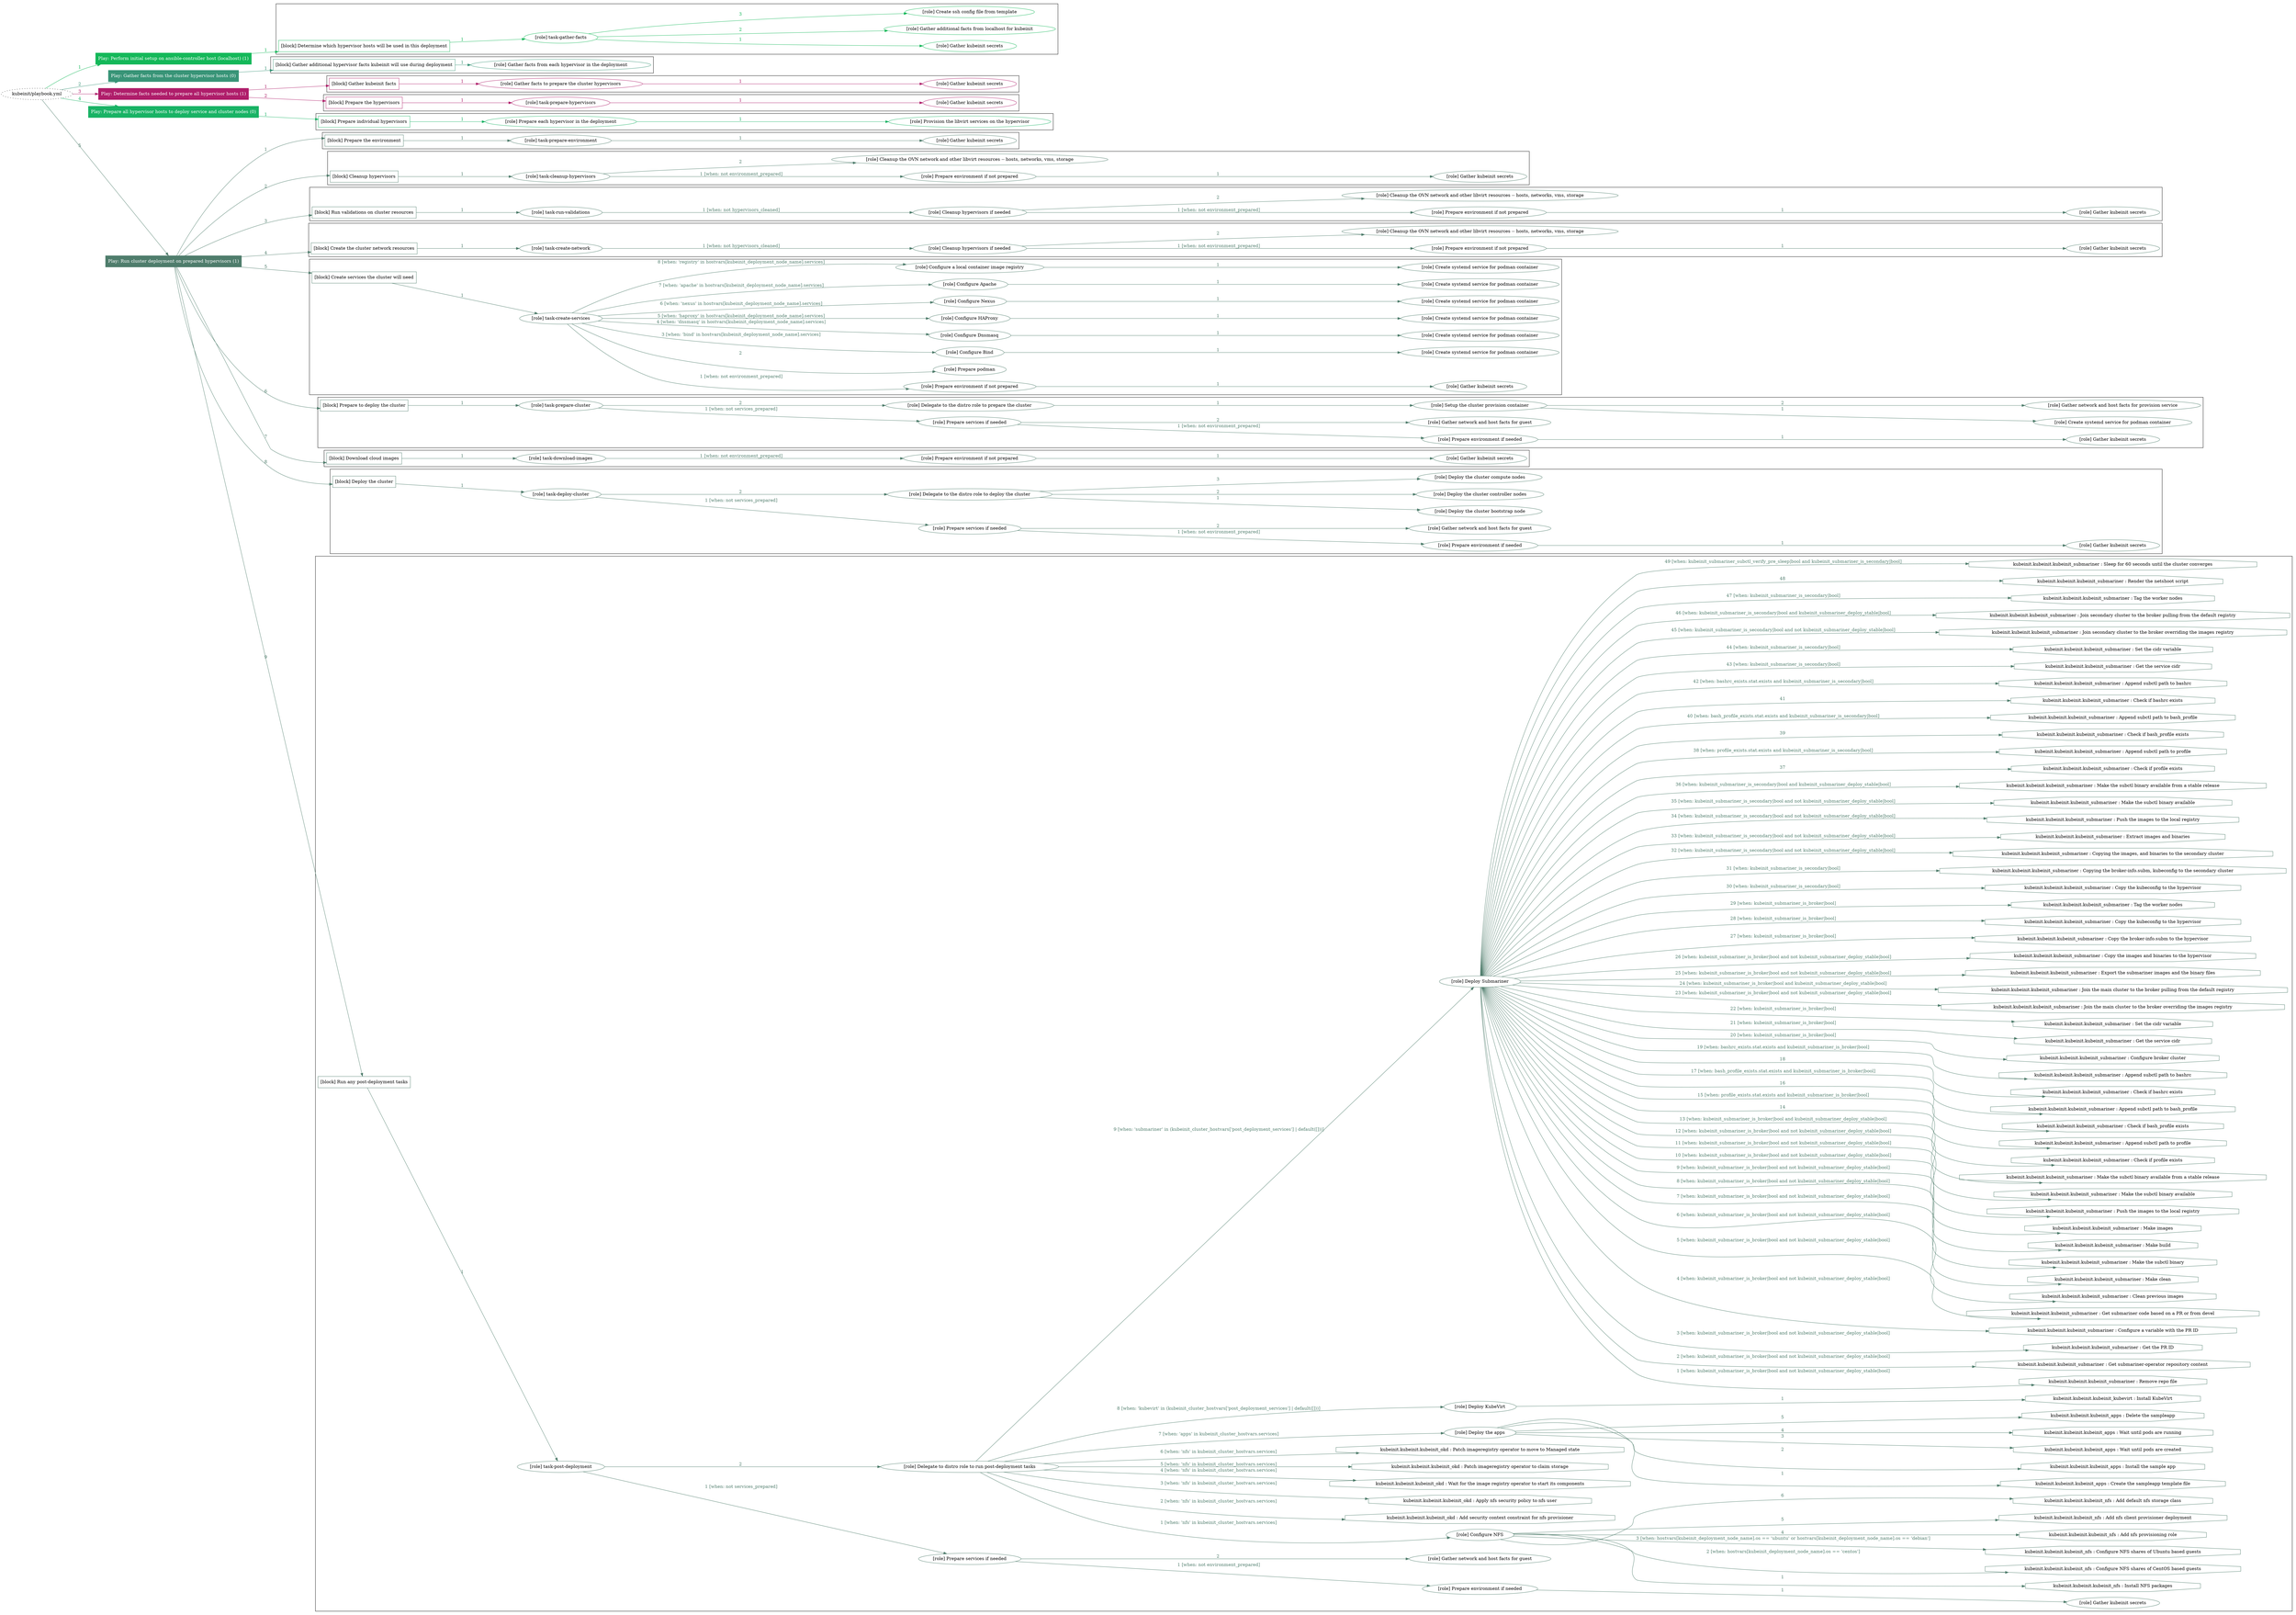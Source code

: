 digraph {
	graph [concentrate=true ordering=in rankdir=LR ratio=fill]
	edge [esep=5 sep=10]
	"kubeinit/playbook.yml" [URL="/home/runner/work/kubeinit/kubeinit/kubeinit/playbook.yml" id=playbook_4f3b4e5e style=dotted]
	"kubeinit/playbook.yml" -> play_f9626f0e [label="1 " color="#14b859" fontcolor="#14b859" id=edge_8b5f6f36 labeltooltip="1 " tooltip="1 "]
	subgraph "Play: Perform initial setup on ansible-controller host (localhost) (1)" {
		play_f9626f0e [label="Play: Perform initial setup on ansible-controller host (localhost) (1)" URL="/home/runner/work/kubeinit/kubeinit/kubeinit/playbook.yml" color="#14b859" fontcolor="#ffffff" id=play_f9626f0e shape=box style=filled tooltip=localhost]
		play_f9626f0e -> block_b0325be3 [label=1 color="#14b859" fontcolor="#14b859" id=edge_71952f1d labeltooltip=1 tooltip=1]
		subgraph cluster_block_b0325be3 {
			block_b0325be3 [label="[block] Determine which hypervisor hosts will be used in this deployment" URL="/home/runner/work/kubeinit/kubeinit/kubeinit/playbook.yml" color="#14b859" id=block_b0325be3 labeltooltip="Determine which hypervisor hosts will be used in this deployment" shape=box tooltip="Determine which hypervisor hosts will be used in this deployment"]
			block_b0325be3 -> role_3a1ab22a [label="1 " color="#14b859" fontcolor="#14b859" id=edge_2cee332e labeltooltip="1 " tooltip="1 "]
			subgraph "task-gather-facts" {
				role_3a1ab22a [label="[role] task-gather-facts" URL="/home/runner/work/kubeinit/kubeinit/kubeinit/playbook.yml" color="#14b859" id=role_3a1ab22a tooltip="task-gather-facts"]
				role_3a1ab22a -> role_03bb8481 [label="1 " color="#14b859" fontcolor="#14b859" id=edge_bbdfa0fb labeltooltip="1 " tooltip="1 "]
				subgraph "Gather kubeinit secrets" {
					role_03bb8481 [label="[role] Gather kubeinit secrets" URL="/home/runner/.ansible/collections/ansible_collections/kubeinit/kubeinit/roles/kubeinit_prepare/tasks/build_hypervisors_group.yml" color="#14b859" id=role_03bb8481 tooltip="Gather kubeinit secrets"]
				}
				role_3a1ab22a -> role_b28051da [label="2 " color="#14b859" fontcolor="#14b859" id=edge_4fa2c11a labeltooltip="2 " tooltip="2 "]
				subgraph "Gather additional facts from localhost for kubeinit" {
					role_b28051da [label="[role] Gather additional facts from localhost for kubeinit" URL="/home/runner/.ansible/collections/ansible_collections/kubeinit/kubeinit/roles/kubeinit_prepare/tasks/build_hypervisors_group.yml" color="#14b859" id=role_b28051da tooltip="Gather additional facts from localhost for kubeinit"]
				}
				role_3a1ab22a -> role_06e758ab [label="3 " color="#14b859" fontcolor="#14b859" id=edge_eb01b422 labeltooltip="3 " tooltip="3 "]
				subgraph "Create ssh config file from template" {
					role_06e758ab [label="[role] Create ssh config file from template" URL="/home/runner/.ansible/collections/ansible_collections/kubeinit/kubeinit/roles/kubeinit_prepare/tasks/build_hypervisors_group.yml" color="#14b859" id=role_06e758ab tooltip="Create ssh config file from template"]
				}
			}
		}
	}
	"kubeinit/playbook.yml" -> play_d30954c3 [label="2 " color="#389477" fontcolor="#389477" id=edge_da548670 labeltooltip="2 " tooltip="2 "]
	subgraph "Play: Gather facts from the cluster hypervisor hosts (0)" {
		play_d30954c3 [label="Play: Gather facts from the cluster hypervisor hosts (0)" URL="/home/runner/work/kubeinit/kubeinit/kubeinit/playbook.yml" color="#389477" fontcolor="#ffffff" id=play_d30954c3 shape=box style=filled tooltip="Play: Gather facts from the cluster hypervisor hosts (0)"]
		play_d30954c3 -> block_f83689c2 [label=1 color="#389477" fontcolor="#389477" id=edge_2062542d labeltooltip=1 tooltip=1]
		subgraph cluster_block_f83689c2 {
			block_f83689c2 [label="[block] Gather additional hypervisor facts kubeinit will use during deployment" URL="/home/runner/work/kubeinit/kubeinit/kubeinit/playbook.yml" color="#389477" id=block_f83689c2 labeltooltip="Gather additional hypervisor facts kubeinit will use during deployment" shape=box tooltip="Gather additional hypervisor facts kubeinit will use during deployment"]
			block_f83689c2 -> role_5bc24cf0 [label="1 " color="#389477" fontcolor="#389477" id=edge_29108ad5 labeltooltip="1 " tooltip="1 "]
			subgraph "Gather facts from each hypervisor in the deployment" {
				role_5bc24cf0 [label="[role] Gather facts from each hypervisor in the deployment" URL="/home/runner/work/kubeinit/kubeinit/kubeinit/playbook.yml" color="#389477" id=role_5bc24cf0 tooltip="Gather facts from each hypervisor in the deployment"]
			}
		}
	}
	"kubeinit/playbook.yml" -> play_4500a141 [label="3 " color="#af1d6a" fontcolor="#af1d6a" id=edge_c782588c labeltooltip="3 " tooltip="3 "]
	subgraph "Play: Determine facts needed to prepare all hypervisor hosts (1)" {
		play_4500a141 [label="Play: Determine facts needed to prepare all hypervisor hosts (1)" URL="/home/runner/work/kubeinit/kubeinit/kubeinit/playbook.yml" color="#af1d6a" fontcolor="#ffffff" id=play_4500a141 shape=box style=filled tooltip=localhost]
		play_4500a141 -> block_1ea9ab6e [label=1 color="#af1d6a" fontcolor="#af1d6a" id=edge_5f9d7e23 labeltooltip=1 tooltip=1]
		subgraph cluster_block_1ea9ab6e {
			block_1ea9ab6e [label="[block] Gather kubeinit facts" URL="/home/runner/work/kubeinit/kubeinit/kubeinit/playbook.yml" color="#af1d6a" id=block_1ea9ab6e labeltooltip="Gather kubeinit facts" shape=box tooltip="Gather kubeinit facts"]
			block_1ea9ab6e -> role_78d7bcbc [label="1 " color="#af1d6a" fontcolor="#af1d6a" id=edge_96ae825d labeltooltip="1 " tooltip="1 "]
			subgraph "Gather facts to prepare the cluster hypervisors" {
				role_78d7bcbc [label="[role] Gather facts to prepare the cluster hypervisors" URL="/home/runner/work/kubeinit/kubeinit/kubeinit/playbook.yml" color="#af1d6a" id=role_78d7bcbc tooltip="Gather facts to prepare the cluster hypervisors"]
				role_78d7bcbc -> role_ab7d200a [label="1 " color="#af1d6a" fontcolor="#af1d6a" id=edge_68d0587a labeltooltip="1 " tooltip="1 "]
				subgraph "Gather kubeinit secrets" {
					role_ab7d200a [label="[role] Gather kubeinit secrets" URL="/home/runner/.ansible/collections/ansible_collections/kubeinit/kubeinit/roles/kubeinit_prepare/tasks/gather_kubeinit_facts.yml" color="#af1d6a" id=role_ab7d200a tooltip="Gather kubeinit secrets"]
				}
			}
		}
		play_4500a141 -> block_3894348d [label=2 color="#af1d6a" fontcolor="#af1d6a" id=edge_5fc9a81c labeltooltip=2 tooltip=2]
		subgraph cluster_block_3894348d {
			block_3894348d [label="[block] Prepare the hypervisors" URL="/home/runner/work/kubeinit/kubeinit/kubeinit/playbook.yml" color="#af1d6a" id=block_3894348d labeltooltip="Prepare the hypervisors" shape=box tooltip="Prepare the hypervisors"]
			block_3894348d -> role_7c5afc18 [label="1 " color="#af1d6a" fontcolor="#af1d6a" id=edge_783dfbdc labeltooltip="1 " tooltip="1 "]
			subgraph "task-prepare-hypervisors" {
				role_7c5afc18 [label="[role] task-prepare-hypervisors" URL="/home/runner/work/kubeinit/kubeinit/kubeinit/playbook.yml" color="#af1d6a" id=role_7c5afc18 tooltip="task-prepare-hypervisors"]
				role_7c5afc18 -> role_a33f1603 [label="1 " color="#af1d6a" fontcolor="#af1d6a" id=edge_e0b7ee26 labeltooltip="1 " tooltip="1 "]
				subgraph "Gather kubeinit secrets" {
					role_a33f1603 [label="[role] Gather kubeinit secrets" URL="/home/runner/.ansible/collections/ansible_collections/kubeinit/kubeinit/roles/kubeinit_prepare/tasks/gather_kubeinit_facts.yml" color="#af1d6a" id=role_a33f1603 tooltip="Gather kubeinit secrets"]
				}
			}
		}
	}
	"kubeinit/playbook.yml" -> play_3842a465 [label="4 " color="#19b365" fontcolor="#19b365" id=edge_45b4d390 labeltooltip="4 " tooltip="4 "]
	subgraph "Play: Prepare all hypervisor hosts to deploy service and cluster nodes (0)" {
		play_3842a465 [label="Play: Prepare all hypervisor hosts to deploy service and cluster nodes (0)" URL="/home/runner/work/kubeinit/kubeinit/kubeinit/playbook.yml" color="#19b365" fontcolor="#ffffff" id=play_3842a465 shape=box style=filled tooltip="Play: Prepare all hypervisor hosts to deploy service and cluster nodes (0)"]
		play_3842a465 -> block_140c6f08 [label=1 color="#19b365" fontcolor="#19b365" id=edge_24ba4e96 labeltooltip=1 tooltip=1]
		subgraph cluster_block_140c6f08 {
			block_140c6f08 [label="[block] Prepare individual hypervisors" URL="/home/runner/work/kubeinit/kubeinit/kubeinit/playbook.yml" color="#19b365" id=block_140c6f08 labeltooltip="Prepare individual hypervisors" shape=box tooltip="Prepare individual hypervisors"]
			block_140c6f08 -> role_7f29c0d7 [label="1 " color="#19b365" fontcolor="#19b365" id=edge_2a5005ff labeltooltip="1 " tooltip="1 "]
			subgraph "Prepare each hypervisor in the deployment" {
				role_7f29c0d7 [label="[role] Prepare each hypervisor in the deployment" URL="/home/runner/work/kubeinit/kubeinit/kubeinit/playbook.yml" color="#19b365" id=role_7f29c0d7 tooltip="Prepare each hypervisor in the deployment"]
				role_7f29c0d7 -> role_8090df9a [label="1 " color="#19b365" fontcolor="#19b365" id=edge_ec7c377b labeltooltip="1 " tooltip="1 "]
				subgraph "Provision the libvirt services on the hypervisor" {
					role_8090df9a [label="[role] Provision the libvirt services on the hypervisor" URL="/home/runner/.ansible/collections/ansible_collections/kubeinit/kubeinit/roles/kubeinit_prepare/tasks/prepare_hypervisor.yml" color="#19b365" id=role_8090df9a tooltip="Provision the libvirt services on the hypervisor"]
				}
			}
		}
	}
	"kubeinit/playbook.yml" -> play_3335d411 [label="5 " color="#4f7d6c" fontcolor="#4f7d6c" id=edge_80353eaa labeltooltip="5 " tooltip="5 "]
	subgraph "Play: Run cluster deployment on prepared hypervisors (1)" {
		play_3335d411 [label="Play: Run cluster deployment on prepared hypervisors (1)" URL="/home/runner/work/kubeinit/kubeinit/kubeinit/playbook.yml" color="#4f7d6c" fontcolor="#ffffff" id=play_3335d411 shape=box style=filled tooltip=localhost]
		play_3335d411 -> block_c60f7cb7 [label=1 color="#4f7d6c" fontcolor="#4f7d6c" id=edge_3c28e79e labeltooltip=1 tooltip=1]
		subgraph cluster_block_c60f7cb7 {
			block_c60f7cb7 [label="[block] Prepare the environment" URL="/home/runner/work/kubeinit/kubeinit/kubeinit/playbook.yml" color="#4f7d6c" id=block_c60f7cb7 labeltooltip="Prepare the environment" shape=box tooltip="Prepare the environment"]
			block_c60f7cb7 -> role_dcd0b879 [label="1 " color="#4f7d6c" fontcolor="#4f7d6c" id=edge_d6434753 labeltooltip="1 " tooltip="1 "]
			subgraph "task-prepare-environment" {
				role_dcd0b879 [label="[role] task-prepare-environment" URL="/home/runner/work/kubeinit/kubeinit/kubeinit/playbook.yml" color="#4f7d6c" id=role_dcd0b879 tooltip="task-prepare-environment"]
				role_dcd0b879 -> role_7310a8e6 [label="1 " color="#4f7d6c" fontcolor="#4f7d6c" id=edge_8d654340 labeltooltip="1 " tooltip="1 "]
				subgraph "Gather kubeinit secrets" {
					role_7310a8e6 [label="[role] Gather kubeinit secrets" URL="/home/runner/.ansible/collections/ansible_collections/kubeinit/kubeinit/roles/kubeinit_prepare/tasks/gather_kubeinit_facts.yml" color="#4f7d6c" id=role_7310a8e6 tooltip="Gather kubeinit secrets"]
				}
			}
		}
		play_3335d411 -> block_d62e192b [label=2 color="#4f7d6c" fontcolor="#4f7d6c" id=edge_0e354445 labeltooltip=2 tooltip=2]
		subgraph cluster_block_d62e192b {
			block_d62e192b [label="[block] Cleanup hypervisors" URL="/home/runner/work/kubeinit/kubeinit/kubeinit/playbook.yml" color="#4f7d6c" id=block_d62e192b labeltooltip="Cleanup hypervisors" shape=box tooltip="Cleanup hypervisors"]
			block_d62e192b -> role_e68781e4 [label="1 " color="#4f7d6c" fontcolor="#4f7d6c" id=edge_1cfa3961 labeltooltip="1 " tooltip="1 "]
			subgraph "task-cleanup-hypervisors" {
				role_e68781e4 [label="[role] task-cleanup-hypervisors" URL="/home/runner/work/kubeinit/kubeinit/kubeinit/playbook.yml" color="#4f7d6c" id=role_e68781e4 tooltip="task-cleanup-hypervisors"]
				role_e68781e4 -> role_a2c519ae [label="1 [when: not environment_prepared]" color="#4f7d6c" fontcolor="#4f7d6c" id=edge_e3eff3e9 labeltooltip="1 [when: not environment_prepared]" tooltip="1 [when: not environment_prepared]"]
				subgraph "Prepare environment if not prepared" {
					role_a2c519ae [label="[role] Prepare environment if not prepared" URL="/home/runner/.ansible/collections/ansible_collections/kubeinit/kubeinit/roles/kubeinit_prepare/tasks/cleanup_hypervisors.yml" color="#4f7d6c" id=role_a2c519ae tooltip="Prepare environment if not prepared"]
					role_a2c519ae -> role_327ad7cf [label="1 " color="#4f7d6c" fontcolor="#4f7d6c" id=edge_505a3c05 labeltooltip="1 " tooltip="1 "]
					subgraph "Gather kubeinit secrets" {
						role_327ad7cf [label="[role] Gather kubeinit secrets" URL="/home/runner/.ansible/collections/ansible_collections/kubeinit/kubeinit/roles/kubeinit_prepare/tasks/gather_kubeinit_facts.yml" color="#4f7d6c" id=role_327ad7cf tooltip="Gather kubeinit secrets"]
					}
				}
				role_e68781e4 -> role_ff6715bf [label="2 " color="#4f7d6c" fontcolor="#4f7d6c" id=edge_580f74ef labeltooltip="2 " tooltip="2 "]
				subgraph "Cleanup the OVN network and other libvirt resources -- hosts, networks, vms, storage" {
					role_ff6715bf [label="[role] Cleanup the OVN network and other libvirt resources -- hosts, networks, vms, storage" URL="/home/runner/.ansible/collections/ansible_collections/kubeinit/kubeinit/roles/kubeinit_prepare/tasks/cleanup_hypervisors.yml" color="#4f7d6c" id=role_ff6715bf tooltip="Cleanup the OVN network and other libvirt resources -- hosts, networks, vms, storage"]
				}
			}
		}
		play_3335d411 -> block_d58e3425 [label=3 color="#4f7d6c" fontcolor="#4f7d6c" id=edge_2d9cad6a labeltooltip=3 tooltip=3]
		subgraph cluster_block_d58e3425 {
			block_d58e3425 [label="[block] Run validations on cluster resources" URL="/home/runner/work/kubeinit/kubeinit/kubeinit/playbook.yml" color="#4f7d6c" id=block_d58e3425 labeltooltip="Run validations on cluster resources" shape=box tooltip="Run validations on cluster resources"]
			block_d58e3425 -> role_94f78d06 [label="1 " color="#4f7d6c" fontcolor="#4f7d6c" id=edge_912a1bf2 labeltooltip="1 " tooltip="1 "]
			subgraph "task-run-validations" {
				role_94f78d06 [label="[role] task-run-validations" URL="/home/runner/work/kubeinit/kubeinit/kubeinit/playbook.yml" color="#4f7d6c" id=role_94f78d06 tooltip="task-run-validations"]
				role_94f78d06 -> role_55d1f1f3 [label="1 [when: not hypervisors_cleaned]" color="#4f7d6c" fontcolor="#4f7d6c" id=edge_abff8345 labeltooltip="1 [when: not hypervisors_cleaned]" tooltip="1 [when: not hypervisors_cleaned]"]
				subgraph "Cleanup hypervisors if needed" {
					role_55d1f1f3 [label="[role] Cleanup hypervisors if needed" URL="/home/runner/.ansible/collections/ansible_collections/kubeinit/kubeinit/roles/kubeinit_validations/tasks/main.yml" color="#4f7d6c" id=role_55d1f1f3 tooltip="Cleanup hypervisors if needed"]
					role_55d1f1f3 -> role_8ff202eb [label="1 [when: not environment_prepared]" color="#4f7d6c" fontcolor="#4f7d6c" id=edge_ab701406 labeltooltip="1 [when: not environment_prepared]" tooltip="1 [when: not environment_prepared]"]
					subgraph "Prepare environment if not prepared" {
						role_8ff202eb [label="[role] Prepare environment if not prepared" URL="/home/runner/.ansible/collections/ansible_collections/kubeinit/kubeinit/roles/kubeinit_prepare/tasks/cleanup_hypervisors.yml" color="#4f7d6c" id=role_8ff202eb tooltip="Prepare environment if not prepared"]
						role_8ff202eb -> role_41d02d9a [label="1 " color="#4f7d6c" fontcolor="#4f7d6c" id=edge_16174663 labeltooltip="1 " tooltip="1 "]
						subgraph "Gather kubeinit secrets" {
							role_41d02d9a [label="[role] Gather kubeinit secrets" URL="/home/runner/.ansible/collections/ansible_collections/kubeinit/kubeinit/roles/kubeinit_prepare/tasks/gather_kubeinit_facts.yml" color="#4f7d6c" id=role_41d02d9a tooltip="Gather kubeinit secrets"]
						}
					}
					role_55d1f1f3 -> role_44c43606 [label="2 " color="#4f7d6c" fontcolor="#4f7d6c" id=edge_b1894867 labeltooltip="2 " tooltip="2 "]
					subgraph "Cleanup the OVN network and other libvirt resources -- hosts, networks, vms, storage" {
						role_44c43606 [label="[role] Cleanup the OVN network and other libvirt resources -- hosts, networks, vms, storage" URL="/home/runner/.ansible/collections/ansible_collections/kubeinit/kubeinit/roles/kubeinit_prepare/tasks/cleanup_hypervisors.yml" color="#4f7d6c" id=role_44c43606 tooltip="Cleanup the OVN network and other libvirt resources -- hosts, networks, vms, storage"]
					}
				}
			}
		}
		play_3335d411 -> block_1c8c1123 [label=4 color="#4f7d6c" fontcolor="#4f7d6c" id=edge_01879233 labeltooltip=4 tooltip=4]
		subgraph cluster_block_1c8c1123 {
			block_1c8c1123 [label="[block] Create the cluster network resources" URL="/home/runner/work/kubeinit/kubeinit/kubeinit/playbook.yml" color="#4f7d6c" id=block_1c8c1123 labeltooltip="Create the cluster network resources" shape=box tooltip="Create the cluster network resources"]
			block_1c8c1123 -> role_972048ff [label="1 " color="#4f7d6c" fontcolor="#4f7d6c" id=edge_812bc97e labeltooltip="1 " tooltip="1 "]
			subgraph "task-create-network" {
				role_972048ff [label="[role] task-create-network" URL="/home/runner/work/kubeinit/kubeinit/kubeinit/playbook.yml" color="#4f7d6c" id=role_972048ff tooltip="task-create-network"]
				role_972048ff -> role_b3211c46 [label="1 [when: not hypervisors_cleaned]" color="#4f7d6c" fontcolor="#4f7d6c" id=edge_378af551 labeltooltip="1 [when: not hypervisors_cleaned]" tooltip="1 [when: not hypervisors_cleaned]"]
				subgraph "Cleanup hypervisors if needed" {
					role_b3211c46 [label="[role] Cleanup hypervisors if needed" URL="/home/runner/.ansible/collections/ansible_collections/kubeinit/kubeinit/roles/kubeinit_libvirt/tasks/create_network.yml" color="#4f7d6c" id=role_b3211c46 tooltip="Cleanup hypervisors if needed"]
					role_b3211c46 -> role_c1ad5e9d [label="1 [when: not environment_prepared]" color="#4f7d6c" fontcolor="#4f7d6c" id=edge_c5b5e9e1 labeltooltip="1 [when: not environment_prepared]" tooltip="1 [when: not environment_prepared]"]
					subgraph "Prepare environment if not prepared" {
						role_c1ad5e9d [label="[role] Prepare environment if not prepared" URL="/home/runner/.ansible/collections/ansible_collections/kubeinit/kubeinit/roles/kubeinit_prepare/tasks/cleanup_hypervisors.yml" color="#4f7d6c" id=role_c1ad5e9d tooltip="Prepare environment if not prepared"]
						role_c1ad5e9d -> role_6b7fe7da [label="1 " color="#4f7d6c" fontcolor="#4f7d6c" id=edge_904bec31 labeltooltip="1 " tooltip="1 "]
						subgraph "Gather kubeinit secrets" {
							role_6b7fe7da [label="[role] Gather kubeinit secrets" URL="/home/runner/.ansible/collections/ansible_collections/kubeinit/kubeinit/roles/kubeinit_prepare/tasks/gather_kubeinit_facts.yml" color="#4f7d6c" id=role_6b7fe7da tooltip="Gather kubeinit secrets"]
						}
					}
					role_b3211c46 -> role_b7ee71a7 [label="2 " color="#4f7d6c" fontcolor="#4f7d6c" id=edge_7b9cd987 labeltooltip="2 " tooltip="2 "]
					subgraph "Cleanup the OVN network and other libvirt resources -- hosts, networks, vms, storage" {
						role_b7ee71a7 [label="[role] Cleanup the OVN network and other libvirt resources -- hosts, networks, vms, storage" URL="/home/runner/.ansible/collections/ansible_collections/kubeinit/kubeinit/roles/kubeinit_prepare/tasks/cleanup_hypervisors.yml" color="#4f7d6c" id=role_b7ee71a7 tooltip="Cleanup the OVN network and other libvirt resources -- hosts, networks, vms, storage"]
					}
				}
			}
		}
		play_3335d411 -> block_de29b333 [label=5 color="#4f7d6c" fontcolor="#4f7d6c" id=edge_702214d9 labeltooltip=5 tooltip=5]
		subgraph cluster_block_de29b333 {
			block_de29b333 [label="[block] Create services the cluster will need" URL="/home/runner/work/kubeinit/kubeinit/kubeinit/playbook.yml" color="#4f7d6c" id=block_de29b333 labeltooltip="Create services the cluster will need" shape=box tooltip="Create services the cluster will need"]
			block_de29b333 -> role_c91b3466 [label="1 " color="#4f7d6c" fontcolor="#4f7d6c" id=edge_2abac72f labeltooltip="1 " tooltip="1 "]
			subgraph "task-create-services" {
				role_c91b3466 [label="[role] task-create-services" URL="/home/runner/work/kubeinit/kubeinit/kubeinit/playbook.yml" color="#4f7d6c" id=role_c91b3466 tooltip="task-create-services"]
				role_c91b3466 -> role_81698e68 [label="1 [when: not environment_prepared]" color="#4f7d6c" fontcolor="#4f7d6c" id=edge_db51c655 labeltooltip="1 [when: not environment_prepared]" tooltip="1 [when: not environment_prepared]"]
				subgraph "Prepare environment if not prepared" {
					role_81698e68 [label="[role] Prepare environment if not prepared" URL="/home/runner/.ansible/collections/ansible_collections/kubeinit/kubeinit/roles/kubeinit_services/tasks/main.yml" color="#4f7d6c" id=role_81698e68 tooltip="Prepare environment if not prepared"]
					role_81698e68 -> role_a49e1c65 [label="1 " color="#4f7d6c" fontcolor="#4f7d6c" id=edge_0e18fc71 labeltooltip="1 " tooltip="1 "]
					subgraph "Gather kubeinit secrets" {
						role_a49e1c65 [label="[role] Gather kubeinit secrets" URL="/home/runner/.ansible/collections/ansible_collections/kubeinit/kubeinit/roles/kubeinit_prepare/tasks/gather_kubeinit_facts.yml" color="#4f7d6c" id=role_a49e1c65 tooltip="Gather kubeinit secrets"]
					}
				}
				role_c91b3466 -> role_b8f96c0a [label="2 " color="#4f7d6c" fontcolor="#4f7d6c" id=edge_3e40756b labeltooltip="2 " tooltip="2 "]
				subgraph "Prepare podman" {
					role_b8f96c0a [label="[role] Prepare podman" URL="/home/runner/.ansible/collections/ansible_collections/kubeinit/kubeinit/roles/kubeinit_services/tasks/00_create_service_pod.yml" color="#4f7d6c" id=role_b8f96c0a tooltip="Prepare podman"]
				}
				role_c91b3466 -> role_581344b1 [label="3 [when: 'bind' in hostvars[kubeinit_deployment_node_name].services]" color="#4f7d6c" fontcolor="#4f7d6c" id=edge_b4b51653 labeltooltip="3 [when: 'bind' in hostvars[kubeinit_deployment_node_name].services]" tooltip="3 [when: 'bind' in hostvars[kubeinit_deployment_node_name].services]"]
				subgraph "Configure Bind" {
					role_581344b1 [label="[role] Configure Bind" URL="/home/runner/.ansible/collections/ansible_collections/kubeinit/kubeinit/roles/kubeinit_services/tasks/start_services_containers.yml" color="#4f7d6c" id=role_581344b1 tooltip="Configure Bind"]
					role_581344b1 -> role_7387650d [label="1 " color="#4f7d6c" fontcolor="#4f7d6c" id=edge_7eeb9faa labeltooltip="1 " tooltip="1 "]
					subgraph "Create systemd service for podman container" {
						role_7387650d [label="[role] Create systemd service for podman container" URL="/home/runner/.ansible/collections/ansible_collections/kubeinit/kubeinit/roles/kubeinit_bind/tasks/main.yml" color="#4f7d6c" id=role_7387650d tooltip="Create systemd service for podman container"]
					}
				}
				role_c91b3466 -> role_a809f6f2 [label="4 [when: 'dnsmasq' in hostvars[kubeinit_deployment_node_name].services]" color="#4f7d6c" fontcolor="#4f7d6c" id=edge_4a43d51d labeltooltip="4 [when: 'dnsmasq' in hostvars[kubeinit_deployment_node_name].services]" tooltip="4 [when: 'dnsmasq' in hostvars[kubeinit_deployment_node_name].services]"]
				subgraph "Configure Dnsmasq" {
					role_a809f6f2 [label="[role] Configure Dnsmasq" URL="/home/runner/.ansible/collections/ansible_collections/kubeinit/kubeinit/roles/kubeinit_services/tasks/start_services_containers.yml" color="#4f7d6c" id=role_a809f6f2 tooltip="Configure Dnsmasq"]
					role_a809f6f2 -> role_2e8435de [label="1 " color="#4f7d6c" fontcolor="#4f7d6c" id=edge_71b19414 labeltooltip="1 " tooltip="1 "]
					subgraph "Create systemd service for podman container" {
						role_2e8435de [label="[role] Create systemd service for podman container" URL="/home/runner/.ansible/collections/ansible_collections/kubeinit/kubeinit/roles/kubeinit_dnsmasq/tasks/main.yml" color="#4f7d6c" id=role_2e8435de tooltip="Create systemd service for podman container"]
					}
				}
				role_c91b3466 -> role_f5c1fba6 [label="5 [when: 'haproxy' in hostvars[kubeinit_deployment_node_name].services]" color="#4f7d6c" fontcolor="#4f7d6c" id=edge_ca254129 labeltooltip="5 [when: 'haproxy' in hostvars[kubeinit_deployment_node_name].services]" tooltip="5 [when: 'haproxy' in hostvars[kubeinit_deployment_node_name].services]"]
				subgraph "Configure HAProxy" {
					role_f5c1fba6 [label="[role] Configure HAProxy" URL="/home/runner/.ansible/collections/ansible_collections/kubeinit/kubeinit/roles/kubeinit_services/tasks/start_services_containers.yml" color="#4f7d6c" id=role_f5c1fba6 tooltip="Configure HAProxy"]
					role_f5c1fba6 -> role_184e62b1 [label="1 " color="#4f7d6c" fontcolor="#4f7d6c" id=edge_8649a928 labeltooltip="1 " tooltip="1 "]
					subgraph "Create systemd service for podman container" {
						role_184e62b1 [label="[role] Create systemd service for podman container" URL="/home/runner/.ansible/collections/ansible_collections/kubeinit/kubeinit/roles/kubeinit_haproxy/tasks/main.yml" color="#4f7d6c" id=role_184e62b1 tooltip="Create systemd service for podman container"]
					}
				}
				role_c91b3466 -> role_0316d62c [label="6 [when: 'nexus' in hostvars[kubeinit_deployment_node_name].services]" color="#4f7d6c" fontcolor="#4f7d6c" id=edge_8adeacc0 labeltooltip="6 [when: 'nexus' in hostvars[kubeinit_deployment_node_name].services]" tooltip="6 [when: 'nexus' in hostvars[kubeinit_deployment_node_name].services]"]
				subgraph "Configure Nexus" {
					role_0316d62c [label="[role] Configure Nexus" URL="/home/runner/.ansible/collections/ansible_collections/kubeinit/kubeinit/roles/kubeinit_services/tasks/start_services_containers.yml" color="#4f7d6c" id=role_0316d62c tooltip="Configure Nexus"]
					role_0316d62c -> role_2d1d22cc [label="1 " color="#4f7d6c" fontcolor="#4f7d6c" id=edge_33259398 labeltooltip="1 " tooltip="1 "]
					subgraph "Create systemd service for podman container" {
						role_2d1d22cc [label="[role] Create systemd service for podman container" URL="/home/runner/.ansible/collections/ansible_collections/kubeinit/kubeinit/roles/kubeinit_nexus/tasks/main.yml" color="#4f7d6c" id=role_2d1d22cc tooltip="Create systemd service for podman container"]
					}
				}
				role_c91b3466 -> role_7f7f1f84 [label="7 [when: 'apache' in hostvars[kubeinit_deployment_node_name].services]" color="#4f7d6c" fontcolor="#4f7d6c" id=edge_74a8c87d labeltooltip="7 [when: 'apache' in hostvars[kubeinit_deployment_node_name].services]" tooltip="7 [when: 'apache' in hostvars[kubeinit_deployment_node_name].services]"]
				subgraph "Configure Apache" {
					role_7f7f1f84 [label="[role] Configure Apache" URL="/home/runner/.ansible/collections/ansible_collections/kubeinit/kubeinit/roles/kubeinit_services/tasks/start_services_containers.yml" color="#4f7d6c" id=role_7f7f1f84 tooltip="Configure Apache"]
					role_7f7f1f84 -> role_9fe4b730 [label="1 " color="#4f7d6c" fontcolor="#4f7d6c" id=edge_2adb44de labeltooltip="1 " tooltip="1 "]
					subgraph "Create systemd service for podman container" {
						role_9fe4b730 [label="[role] Create systemd service for podman container" URL="/home/runner/.ansible/collections/ansible_collections/kubeinit/kubeinit/roles/kubeinit_apache/tasks/main.yml" color="#4f7d6c" id=role_9fe4b730 tooltip="Create systemd service for podman container"]
					}
				}
				role_c91b3466 -> role_27b0f277 [label="8 [when: 'registry' in hostvars[kubeinit_deployment_node_name].services]" color="#4f7d6c" fontcolor="#4f7d6c" id=edge_a2daf7ae labeltooltip="8 [when: 'registry' in hostvars[kubeinit_deployment_node_name].services]" tooltip="8 [when: 'registry' in hostvars[kubeinit_deployment_node_name].services]"]
				subgraph "Configure a local container image registry" {
					role_27b0f277 [label="[role] Configure a local container image registry" URL="/home/runner/.ansible/collections/ansible_collections/kubeinit/kubeinit/roles/kubeinit_services/tasks/start_services_containers.yml" color="#4f7d6c" id=role_27b0f277 tooltip="Configure a local container image registry"]
					role_27b0f277 -> role_a5f9d151 [label="1 " color="#4f7d6c" fontcolor="#4f7d6c" id=edge_bc791b68 labeltooltip="1 " tooltip="1 "]
					subgraph "Create systemd service for podman container" {
						role_a5f9d151 [label="[role] Create systemd service for podman container" URL="/home/runner/.ansible/collections/ansible_collections/kubeinit/kubeinit/roles/kubeinit_registry/tasks/main.yml" color="#4f7d6c" id=role_a5f9d151 tooltip="Create systemd service for podman container"]
					}
				}
			}
		}
		play_3335d411 -> block_e2e774fb [label=6 color="#4f7d6c" fontcolor="#4f7d6c" id=edge_e9196446 labeltooltip=6 tooltip=6]
		subgraph cluster_block_e2e774fb {
			block_e2e774fb [label="[block] Prepare to deploy the cluster" URL="/home/runner/work/kubeinit/kubeinit/kubeinit/playbook.yml" color="#4f7d6c" id=block_e2e774fb labeltooltip="Prepare to deploy the cluster" shape=box tooltip="Prepare to deploy the cluster"]
			block_e2e774fb -> role_f17bbb0b [label="1 " color="#4f7d6c" fontcolor="#4f7d6c" id=edge_b4c38c3a labeltooltip="1 " tooltip="1 "]
			subgraph "task-prepare-cluster" {
				role_f17bbb0b [label="[role] task-prepare-cluster" URL="/home/runner/work/kubeinit/kubeinit/kubeinit/playbook.yml" color="#4f7d6c" id=role_f17bbb0b tooltip="task-prepare-cluster"]
				role_f17bbb0b -> role_a704cf9b [label="1 [when: not services_prepared]" color="#4f7d6c" fontcolor="#4f7d6c" id=edge_64340fcd labeltooltip="1 [when: not services_prepared]" tooltip="1 [when: not services_prepared]"]
				subgraph "Prepare services if needed" {
					role_a704cf9b [label="[role] Prepare services if needed" URL="/home/runner/.ansible/collections/ansible_collections/kubeinit/kubeinit/roles/kubeinit_prepare/tasks/prepare_cluster.yml" color="#4f7d6c" id=role_a704cf9b tooltip="Prepare services if needed"]
					role_a704cf9b -> role_92734da4 [label="1 [when: not environment_prepared]" color="#4f7d6c" fontcolor="#4f7d6c" id=edge_73917254 labeltooltip="1 [when: not environment_prepared]" tooltip="1 [when: not environment_prepared]"]
					subgraph "Prepare environment if needed" {
						role_92734da4 [label="[role] Prepare environment if needed" URL="/home/runner/.ansible/collections/ansible_collections/kubeinit/kubeinit/roles/kubeinit_services/tasks/prepare_services.yml" color="#4f7d6c" id=role_92734da4 tooltip="Prepare environment if needed"]
						role_92734da4 -> role_93f12555 [label="1 " color="#4f7d6c" fontcolor="#4f7d6c" id=edge_e1b3825b labeltooltip="1 " tooltip="1 "]
						subgraph "Gather kubeinit secrets" {
							role_93f12555 [label="[role] Gather kubeinit secrets" URL="/home/runner/.ansible/collections/ansible_collections/kubeinit/kubeinit/roles/kubeinit_prepare/tasks/gather_kubeinit_facts.yml" color="#4f7d6c" id=role_93f12555 tooltip="Gather kubeinit secrets"]
						}
					}
					role_a704cf9b -> role_b6c6bf8e [label="2 " color="#4f7d6c" fontcolor="#4f7d6c" id=edge_214508d8 labeltooltip="2 " tooltip="2 "]
					subgraph "Gather network and host facts for guest" {
						role_b6c6bf8e [label="[role] Gather network and host facts for guest" URL="/home/runner/.ansible/collections/ansible_collections/kubeinit/kubeinit/roles/kubeinit_services/tasks/prepare_services.yml" color="#4f7d6c" id=role_b6c6bf8e tooltip="Gather network and host facts for guest"]
					}
				}
				role_f17bbb0b -> role_57ebfbef [label="2 " color="#4f7d6c" fontcolor="#4f7d6c" id=edge_a268ddba labeltooltip="2 " tooltip="2 "]
				subgraph "Delegate to the distro role to prepare the cluster" {
					role_57ebfbef [label="[role] Delegate to the distro role to prepare the cluster" URL="/home/runner/.ansible/collections/ansible_collections/kubeinit/kubeinit/roles/kubeinit_prepare/tasks/prepare_cluster.yml" color="#4f7d6c" id=role_57ebfbef tooltip="Delegate to the distro role to prepare the cluster"]
					role_57ebfbef -> role_9519758a [label="1 " color="#4f7d6c" fontcolor="#4f7d6c" id=edge_bcc1572d labeltooltip="1 " tooltip="1 "]
					subgraph "Setup the cluster provision container" {
						role_9519758a [label="[role] Setup the cluster provision container" URL="/home/runner/.ansible/collections/ansible_collections/kubeinit/kubeinit/roles/kubeinit_okd/tasks/prepare_cluster.yml" color="#4f7d6c" id=role_9519758a tooltip="Setup the cluster provision container"]
						role_9519758a -> role_278a8ae2 [label="1 " color="#4f7d6c" fontcolor="#4f7d6c" id=edge_34ee4481 labeltooltip="1 " tooltip="1 "]
						subgraph "Create systemd service for podman container" {
							role_278a8ae2 [label="[role] Create systemd service for podman container" URL="/home/runner/.ansible/collections/ansible_collections/kubeinit/kubeinit/roles/kubeinit_services/tasks/create_provision_container.yml" color="#4f7d6c" id=role_278a8ae2 tooltip="Create systemd service for podman container"]
						}
						role_9519758a -> role_b480f5b7 [label="2 " color="#4f7d6c" fontcolor="#4f7d6c" id=edge_06382f8d labeltooltip="2 " tooltip="2 "]
						subgraph "Gather network and host facts for provision service" {
							role_b480f5b7 [label="[role] Gather network and host facts for provision service" URL="/home/runner/.ansible/collections/ansible_collections/kubeinit/kubeinit/roles/kubeinit_services/tasks/create_provision_container.yml" color="#4f7d6c" id=role_b480f5b7 tooltip="Gather network and host facts for provision service"]
						}
					}
				}
			}
		}
		play_3335d411 -> block_33bccf40 [label=7 color="#4f7d6c" fontcolor="#4f7d6c" id=edge_b77c913a labeltooltip=7 tooltip=7]
		subgraph cluster_block_33bccf40 {
			block_33bccf40 [label="[block] Download cloud images" URL="/home/runner/work/kubeinit/kubeinit/kubeinit/playbook.yml" color="#4f7d6c" id=block_33bccf40 labeltooltip="Download cloud images" shape=box tooltip="Download cloud images"]
			block_33bccf40 -> role_22423caf [label="1 " color="#4f7d6c" fontcolor="#4f7d6c" id=edge_2746f355 labeltooltip="1 " tooltip="1 "]
			subgraph "task-download-images" {
				role_22423caf [label="[role] task-download-images" URL="/home/runner/work/kubeinit/kubeinit/kubeinit/playbook.yml" color="#4f7d6c" id=role_22423caf tooltip="task-download-images"]
				role_22423caf -> role_b6617b2c [label="1 [when: not environment_prepared]" color="#4f7d6c" fontcolor="#4f7d6c" id=edge_4a6964ce labeltooltip="1 [when: not environment_prepared]" tooltip="1 [when: not environment_prepared]"]
				subgraph "Prepare environment if not prepared" {
					role_b6617b2c [label="[role] Prepare environment if not prepared" URL="/home/runner/.ansible/collections/ansible_collections/kubeinit/kubeinit/roles/kubeinit_libvirt/tasks/download_cloud_images.yml" color="#4f7d6c" id=role_b6617b2c tooltip="Prepare environment if not prepared"]
					role_b6617b2c -> role_a814eef6 [label="1 " color="#4f7d6c" fontcolor="#4f7d6c" id=edge_c8d475e7 labeltooltip="1 " tooltip="1 "]
					subgraph "Gather kubeinit secrets" {
						role_a814eef6 [label="[role] Gather kubeinit secrets" URL="/home/runner/.ansible/collections/ansible_collections/kubeinit/kubeinit/roles/kubeinit_prepare/tasks/gather_kubeinit_facts.yml" color="#4f7d6c" id=role_a814eef6 tooltip="Gather kubeinit secrets"]
					}
				}
			}
		}
		play_3335d411 -> block_68509623 [label=8 color="#4f7d6c" fontcolor="#4f7d6c" id=edge_d3829b50 labeltooltip=8 tooltip=8]
		subgraph cluster_block_68509623 {
			block_68509623 [label="[block] Deploy the cluster" URL="/home/runner/work/kubeinit/kubeinit/kubeinit/playbook.yml" color="#4f7d6c" id=block_68509623 labeltooltip="Deploy the cluster" shape=box tooltip="Deploy the cluster"]
			block_68509623 -> role_61a19805 [label="1 " color="#4f7d6c" fontcolor="#4f7d6c" id=edge_d7dc8fc6 labeltooltip="1 " tooltip="1 "]
			subgraph "task-deploy-cluster" {
				role_61a19805 [label="[role] task-deploy-cluster" URL="/home/runner/work/kubeinit/kubeinit/kubeinit/playbook.yml" color="#4f7d6c" id=role_61a19805 tooltip="task-deploy-cluster"]
				role_61a19805 -> role_c1509096 [label="1 [when: not services_prepared]" color="#4f7d6c" fontcolor="#4f7d6c" id=edge_6a446efd labeltooltip="1 [when: not services_prepared]" tooltip="1 [when: not services_prepared]"]
				subgraph "Prepare services if needed" {
					role_c1509096 [label="[role] Prepare services if needed" URL="/home/runner/.ansible/collections/ansible_collections/kubeinit/kubeinit/roles/kubeinit_prepare/tasks/deploy_cluster.yml" color="#4f7d6c" id=role_c1509096 tooltip="Prepare services if needed"]
					role_c1509096 -> role_ac7b977e [label="1 [when: not environment_prepared]" color="#4f7d6c" fontcolor="#4f7d6c" id=edge_68114bd8 labeltooltip="1 [when: not environment_prepared]" tooltip="1 [when: not environment_prepared]"]
					subgraph "Prepare environment if needed" {
						role_ac7b977e [label="[role] Prepare environment if needed" URL="/home/runner/.ansible/collections/ansible_collections/kubeinit/kubeinit/roles/kubeinit_services/tasks/prepare_services.yml" color="#4f7d6c" id=role_ac7b977e tooltip="Prepare environment if needed"]
						role_ac7b977e -> role_c78528b1 [label="1 " color="#4f7d6c" fontcolor="#4f7d6c" id=edge_68f60b62 labeltooltip="1 " tooltip="1 "]
						subgraph "Gather kubeinit secrets" {
							role_c78528b1 [label="[role] Gather kubeinit secrets" URL="/home/runner/.ansible/collections/ansible_collections/kubeinit/kubeinit/roles/kubeinit_prepare/tasks/gather_kubeinit_facts.yml" color="#4f7d6c" id=role_c78528b1 tooltip="Gather kubeinit secrets"]
						}
					}
					role_c1509096 -> role_423e5f48 [label="2 " color="#4f7d6c" fontcolor="#4f7d6c" id=edge_2a969422 labeltooltip="2 " tooltip="2 "]
					subgraph "Gather network and host facts for guest" {
						role_423e5f48 [label="[role] Gather network and host facts for guest" URL="/home/runner/.ansible/collections/ansible_collections/kubeinit/kubeinit/roles/kubeinit_services/tasks/prepare_services.yml" color="#4f7d6c" id=role_423e5f48 tooltip="Gather network and host facts for guest"]
					}
				}
				role_61a19805 -> role_548f5f38 [label="2 " color="#4f7d6c" fontcolor="#4f7d6c" id=edge_e9e5b615 labeltooltip="2 " tooltip="2 "]
				subgraph "Delegate to the distro role to deploy the cluster" {
					role_548f5f38 [label="[role] Delegate to the distro role to deploy the cluster" URL="/home/runner/.ansible/collections/ansible_collections/kubeinit/kubeinit/roles/kubeinit_prepare/tasks/deploy_cluster.yml" color="#4f7d6c" id=role_548f5f38 tooltip="Delegate to the distro role to deploy the cluster"]
					role_548f5f38 -> role_cd04b59f [label="1 " color="#4f7d6c" fontcolor="#4f7d6c" id=edge_6df3c8b6 labeltooltip="1 " tooltip="1 "]
					subgraph "Deploy the cluster bootstrap node" {
						role_cd04b59f [label="[role] Deploy the cluster bootstrap node" URL="/home/runner/.ansible/collections/ansible_collections/kubeinit/kubeinit/roles/kubeinit_okd/tasks/main.yml" color="#4f7d6c" id=role_cd04b59f tooltip="Deploy the cluster bootstrap node"]
					}
					role_548f5f38 -> role_d6994bed [label="2 " color="#4f7d6c" fontcolor="#4f7d6c" id=edge_b7733d97 labeltooltip="2 " tooltip="2 "]
					subgraph "Deploy the cluster controller nodes" {
						role_d6994bed [label="[role] Deploy the cluster controller nodes" URL="/home/runner/.ansible/collections/ansible_collections/kubeinit/kubeinit/roles/kubeinit_okd/tasks/main.yml" color="#4f7d6c" id=role_d6994bed tooltip="Deploy the cluster controller nodes"]
					}
					role_548f5f38 -> role_371ab73c [label="3 " color="#4f7d6c" fontcolor="#4f7d6c" id=edge_e10ddf37 labeltooltip="3 " tooltip="3 "]
					subgraph "Deploy the cluster compute nodes" {
						role_371ab73c [label="[role] Deploy the cluster compute nodes" URL="/home/runner/.ansible/collections/ansible_collections/kubeinit/kubeinit/roles/kubeinit_okd/tasks/main.yml" color="#4f7d6c" id=role_371ab73c tooltip="Deploy the cluster compute nodes"]
					}
				}
			}
		}
		play_3335d411 -> block_3ce5bbca [label=9 color="#4f7d6c" fontcolor="#4f7d6c" id=edge_03f0f110 labeltooltip=9 tooltip=9]
		subgraph cluster_block_3ce5bbca {
			block_3ce5bbca [label="[block] Run any post-deployment tasks" URL="/home/runner/work/kubeinit/kubeinit/kubeinit/playbook.yml" color="#4f7d6c" id=block_3ce5bbca labeltooltip="Run any post-deployment tasks" shape=box tooltip="Run any post-deployment tasks"]
			block_3ce5bbca -> role_86a7d965 [label="1 " color="#4f7d6c" fontcolor="#4f7d6c" id=edge_4cd9fd62 labeltooltip="1 " tooltip="1 "]
			subgraph "task-post-deployment" {
				role_86a7d965 [label="[role] task-post-deployment" URL="/home/runner/work/kubeinit/kubeinit/kubeinit/playbook.yml" color="#4f7d6c" id=role_86a7d965 tooltip="task-post-deployment"]
				role_86a7d965 -> role_e5898f3b [label="1 [when: not services_prepared]" color="#4f7d6c" fontcolor="#4f7d6c" id=edge_a676221b labeltooltip="1 [when: not services_prepared]" tooltip="1 [when: not services_prepared]"]
				subgraph "Prepare services if needed" {
					role_e5898f3b [label="[role] Prepare services if needed" URL="/home/runner/.ansible/collections/ansible_collections/kubeinit/kubeinit/roles/kubeinit_prepare/tasks/post_deployment.yml" color="#4f7d6c" id=role_e5898f3b tooltip="Prepare services if needed"]
					role_e5898f3b -> role_d04f4b40 [label="1 [when: not environment_prepared]" color="#4f7d6c" fontcolor="#4f7d6c" id=edge_fefbb5b6 labeltooltip="1 [when: not environment_prepared]" tooltip="1 [when: not environment_prepared]"]
					subgraph "Prepare environment if needed" {
						role_d04f4b40 [label="[role] Prepare environment if needed" URL="/home/runner/.ansible/collections/ansible_collections/kubeinit/kubeinit/roles/kubeinit_services/tasks/prepare_services.yml" color="#4f7d6c" id=role_d04f4b40 tooltip="Prepare environment if needed"]
						role_d04f4b40 -> role_f0c15da1 [label="1 " color="#4f7d6c" fontcolor="#4f7d6c" id=edge_46357231 labeltooltip="1 " tooltip="1 "]
						subgraph "Gather kubeinit secrets" {
							role_f0c15da1 [label="[role] Gather kubeinit secrets" URL="/home/runner/.ansible/collections/ansible_collections/kubeinit/kubeinit/roles/kubeinit_prepare/tasks/gather_kubeinit_facts.yml" color="#4f7d6c" id=role_f0c15da1 tooltip="Gather kubeinit secrets"]
						}
					}
					role_e5898f3b -> role_b4351900 [label="2 " color="#4f7d6c" fontcolor="#4f7d6c" id=edge_4c7b78f8 labeltooltip="2 " tooltip="2 "]
					subgraph "Gather network and host facts for guest" {
						role_b4351900 [label="[role] Gather network and host facts for guest" URL="/home/runner/.ansible/collections/ansible_collections/kubeinit/kubeinit/roles/kubeinit_services/tasks/prepare_services.yml" color="#4f7d6c" id=role_b4351900 tooltip="Gather network and host facts for guest"]
					}
				}
				role_86a7d965 -> role_9126be8e [label="2 " color="#4f7d6c" fontcolor="#4f7d6c" id=edge_4b0ced76 labeltooltip="2 " tooltip="2 "]
				subgraph "Delegate to distro role to run post-deployment tasks" {
					role_9126be8e [label="[role] Delegate to distro role to run post-deployment tasks" URL="/home/runner/.ansible/collections/ansible_collections/kubeinit/kubeinit/roles/kubeinit_prepare/tasks/post_deployment.yml" color="#4f7d6c" id=role_9126be8e tooltip="Delegate to distro role to run post-deployment tasks"]
					role_9126be8e -> role_6e78064a [label="1 [when: 'nfs' in kubeinit_cluster_hostvars.services]" color="#4f7d6c" fontcolor="#4f7d6c" id=edge_4860f0f5 labeltooltip="1 [when: 'nfs' in kubeinit_cluster_hostvars.services]" tooltip="1 [when: 'nfs' in kubeinit_cluster_hostvars.services]"]
					subgraph "Configure NFS" {
						role_6e78064a [label="[role] Configure NFS" URL="/home/runner/.ansible/collections/ansible_collections/kubeinit/kubeinit/roles/kubeinit_okd/tasks/post_deployment_tasks.yml" color="#4f7d6c" id=role_6e78064a tooltip="Configure NFS"]
						task_b03afdb7 [label="kubeinit.kubeinit.kubeinit_nfs : Install NFS packages" URL="/home/runner/.ansible/collections/ansible_collections/kubeinit/kubeinit/roles/kubeinit_nfs/tasks/main.yml" color="#4f7d6c" id=task_b03afdb7 shape=octagon tooltip="kubeinit.kubeinit.kubeinit_nfs : Install NFS packages"]
						role_6e78064a -> task_b03afdb7 [label="1 " color="#4f7d6c" fontcolor="#4f7d6c" id=edge_68d5882d labeltooltip="1 " tooltip="1 "]
						task_e046aed1 [label="kubeinit.kubeinit.kubeinit_nfs : Configure NFS shares of CentOS based guests" URL="/home/runner/.ansible/collections/ansible_collections/kubeinit/kubeinit/roles/kubeinit_nfs/tasks/main.yml" color="#4f7d6c" id=task_e046aed1 shape=octagon tooltip="kubeinit.kubeinit.kubeinit_nfs : Configure NFS shares of CentOS based guests"]
						role_6e78064a -> task_e046aed1 [label="2 [when: hostvars[kubeinit_deployment_node_name].os == 'centos']" color="#4f7d6c" fontcolor="#4f7d6c" id=edge_deb5d204 labeltooltip="2 [when: hostvars[kubeinit_deployment_node_name].os == 'centos']" tooltip="2 [when: hostvars[kubeinit_deployment_node_name].os == 'centos']"]
						task_1406b484 [label="kubeinit.kubeinit.kubeinit_nfs : Configure NFS shares of Ubuntu based guests" URL="/home/runner/.ansible/collections/ansible_collections/kubeinit/kubeinit/roles/kubeinit_nfs/tasks/main.yml" color="#4f7d6c" id=task_1406b484 shape=octagon tooltip="kubeinit.kubeinit.kubeinit_nfs : Configure NFS shares of Ubuntu based guests"]
						role_6e78064a -> task_1406b484 [label="3 [when: hostvars[kubeinit_deployment_node_name].os == 'ubuntu' or hostvars[kubeinit_deployment_node_name].os == 'debian']" color="#4f7d6c" fontcolor="#4f7d6c" id=edge_f4767f9f labeltooltip="3 [when: hostvars[kubeinit_deployment_node_name].os == 'ubuntu' or hostvars[kubeinit_deployment_node_name].os == 'debian']" tooltip="3 [when: hostvars[kubeinit_deployment_node_name].os == 'ubuntu' or hostvars[kubeinit_deployment_node_name].os == 'debian']"]
						task_ee9a1ee9 [label="kubeinit.kubeinit.kubeinit_nfs : Add nfs provisioning role" URL="/home/runner/.ansible/collections/ansible_collections/kubeinit/kubeinit/roles/kubeinit_nfs/tasks/main.yml" color="#4f7d6c" id=task_ee9a1ee9 shape=octagon tooltip="kubeinit.kubeinit.kubeinit_nfs : Add nfs provisioning role"]
						role_6e78064a -> task_ee9a1ee9 [label="4 " color="#4f7d6c" fontcolor="#4f7d6c" id=edge_8233dd21 labeltooltip="4 " tooltip="4 "]
						task_f2ea9711 [label="kubeinit.kubeinit.kubeinit_nfs : Add nfs client provisioner deployment" URL="/home/runner/.ansible/collections/ansible_collections/kubeinit/kubeinit/roles/kubeinit_nfs/tasks/main.yml" color="#4f7d6c" id=task_f2ea9711 shape=octagon tooltip="kubeinit.kubeinit.kubeinit_nfs : Add nfs client provisioner deployment"]
						role_6e78064a -> task_f2ea9711 [label="5 " color="#4f7d6c" fontcolor="#4f7d6c" id=edge_aeef7a34 labeltooltip="5 " tooltip="5 "]
						task_55d8f712 [label="kubeinit.kubeinit.kubeinit_nfs : Add default nfs storage class" URL="/home/runner/.ansible/collections/ansible_collections/kubeinit/kubeinit/roles/kubeinit_nfs/tasks/main.yml" color="#4f7d6c" id=task_55d8f712 shape=octagon tooltip="kubeinit.kubeinit.kubeinit_nfs : Add default nfs storage class"]
						role_6e78064a -> task_55d8f712 [label="6 " color="#4f7d6c" fontcolor="#4f7d6c" id=edge_40ea3db8 labeltooltip="6 " tooltip="6 "]
					}
					task_ac325e23 [label="kubeinit.kubeinit.kubeinit_okd : Add security context constraint for nfs provisioner" URL="/home/runner/.ansible/collections/ansible_collections/kubeinit/kubeinit/roles/kubeinit_okd/tasks/post_deployment_tasks.yml" color="#4f7d6c" id=task_ac325e23 shape=octagon tooltip="kubeinit.kubeinit.kubeinit_okd : Add security context constraint for nfs provisioner"]
					role_9126be8e -> task_ac325e23 [label="2 [when: 'nfs' in kubeinit_cluster_hostvars.services]" color="#4f7d6c" fontcolor="#4f7d6c" id=edge_f446824c labeltooltip="2 [when: 'nfs' in kubeinit_cluster_hostvars.services]" tooltip="2 [when: 'nfs' in kubeinit_cluster_hostvars.services]"]
					task_fdf7d61f [label="kubeinit.kubeinit.kubeinit_okd : Apply nfs security policy to nfs user" URL="/home/runner/.ansible/collections/ansible_collections/kubeinit/kubeinit/roles/kubeinit_okd/tasks/post_deployment_tasks.yml" color="#4f7d6c" id=task_fdf7d61f shape=octagon tooltip="kubeinit.kubeinit.kubeinit_okd : Apply nfs security policy to nfs user"]
					role_9126be8e -> task_fdf7d61f [label="3 [when: 'nfs' in kubeinit_cluster_hostvars.services]" color="#4f7d6c" fontcolor="#4f7d6c" id=edge_3ff59417 labeltooltip="3 [when: 'nfs' in kubeinit_cluster_hostvars.services]" tooltip="3 [when: 'nfs' in kubeinit_cluster_hostvars.services]"]
					task_2b6f7610 [label="kubeinit.kubeinit.kubeinit_okd : Wait for the image registry operator to start its components" URL="/home/runner/.ansible/collections/ansible_collections/kubeinit/kubeinit/roles/kubeinit_okd/tasks/post_deployment_tasks.yml" color="#4f7d6c" id=task_2b6f7610 shape=octagon tooltip="kubeinit.kubeinit.kubeinit_okd : Wait for the image registry operator to start its components"]
					role_9126be8e -> task_2b6f7610 [label="4 [when: 'nfs' in kubeinit_cluster_hostvars.services]" color="#4f7d6c" fontcolor="#4f7d6c" id=edge_e7151819 labeltooltip="4 [when: 'nfs' in kubeinit_cluster_hostvars.services]" tooltip="4 [when: 'nfs' in kubeinit_cluster_hostvars.services]"]
					task_bbc7f45a [label="kubeinit.kubeinit.kubeinit_okd : Patch imageregistry operator to claim storage" URL="/home/runner/.ansible/collections/ansible_collections/kubeinit/kubeinit/roles/kubeinit_okd/tasks/post_deployment_tasks.yml" color="#4f7d6c" id=task_bbc7f45a shape=octagon tooltip="kubeinit.kubeinit.kubeinit_okd : Patch imageregistry operator to claim storage"]
					role_9126be8e -> task_bbc7f45a [label="5 [when: 'nfs' in kubeinit_cluster_hostvars.services]" color="#4f7d6c" fontcolor="#4f7d6c" id=edge_ebee75c0 labeltooltip="5 [when: 'nfs' in kubeinit_cluster_hostvars.services]" tooltip="5 [when: 'nfs' in kubeinit_cluster_hostvars.services]"]
					task_c772b7aa [label="kubeinit.kubeinit.kubeinit_okd : Patch imageregistry operator to move to Managed state" URL="/home/runner/.ansible/collections/ansible_collections/kubeinit/kubeinit/roles/kubeinit_okd/tasks/post_deployment_tasks.yml" color="#4f7d6c" id=task_c772b7aa shape=octagon tooltip="kubeinit.kubeinit.kubeinit_okd : Patch imageregistry operator to move to Managed state"]
					role_9126be8e -> task_c772b7aa [label="6 [when: 'nfs' in kubeinit_cluster_hostvars.services]" color="#4f7d6c" fontcolor="#4f7d6c" id=edge_8a170faa labeltooltip="6 [when: 'nfs' in kubeinit_cluster_hostvars.services]" tooltip="6 [when: 'nfs' in kubeinit_cluster_hostvars.services]"]
					role_9126be8e -> role_ee7a3af5 [label="7 [when: 'apps' in kubeinit_cluster_hostvars.services]" color="#4f7d6c" fontcolor="#4f7d6c" id=edge_127f5191 labeltooltip="7 [when: 'apps' in kubeinit_cluster_hostvars.services]" tooltip="7 [when: 'apps' in kubeinit_cluster_hostvars.services]"]
					subgraph "Deploy the apps" {
						role_ee7a3af5 [label="[role] Deploy the apps" URL="/home/runner/.ansible/collections/ansible_collections/kubeinit/kubeinit/roles/kubeinit_okd/tasks/post_deployment_tasks.yml" color="#4f7d6c" id=role_ee7a3af5 tooltip="Deploy the apps"]
						task_4a33d83c [label="kubeinit.kubeinit.kubeinit_apps : Create the sampleapp template file" URL="/home/runner/.ansible/collections/ansible_collections/kubeinit/kubeinit/roles/kubeinit_apps/tasks/sampleapp.yml" color="#4f7d6c" id=task_4a33d83c shape=octagon tooltip="kubeinit.kubeinit.kubeinit_apps : Create the sampleapp template file"]
						role_ee7a3af5 -> task_4a33d83c [label="1 " color="#4f7d6c" fontcolor="#4f7d6c" id=edge_0a8c466f labeltooltip="1 " tooltip="1 "]
						task_1708a039 [label="kubeinit.kubeinit.kubeinit_apps : Install the sample app" URL="/home/runner/.ansible/collections/ansible_collections/kubeinit/kubeinit/roles/kubeinit_apps/tasks/sampleapp.yml" color="#4f7d6c" id=task_1708a039 shape=octagon tooltip="kubeinit.kubeinit.kubeinit_apps : Install the sample app"]
						role_ee7a3af5 -> task_1708a039 [label="2 " color="#4f7d6c" fontcolor="#4f7d6c" id=edge_fb5dfc31 labeltooltip="2 " tooltip="2 "]
						task_4ec7350a [label="kubeinit.kubeinit.kubeinit_apps : Wait until pods are created" URL="/home/runner/.ansible/collections/ansible_collections/kubeinit/kubeinit/roles/kubeinit_apps/tasks/sampleapp.yml" color="#4f7d6c" id=task_4ec7350a shape=octagon tooltip="kubeinit.kubeinit.kubeinit_apps : Wait until pods are created"]
						role_ee7a3af5 -> task_4ec7350a [label="3 " color="#4f7d6c" fontcolor="#4f7d6c" id=edge_dc83f5d2 labeltooltip="3 " tooltip="3 "]
						task_7196c235 [label="kubeinit.kubeinit.kubeinit_apps : Wait until pods are running" URL="/home/runner/.ansible/collections/ansible_collections/kubeinit/kubeinit/roles/kubeinit_apps/tasks/sampleapp.yml" color="#4f7d6c" id=task_7196c235 shape=octagon tooltip="kubeinit.kubeinit.kubeinit_apps : Wait until pods are running"]
						role_ee7a3af5 -> task_7196c235 [label="4 " color="#4f7d6c" fontcolor="#4f7d6c" id=edge_6c6e5631 labeltooltip="4 " tooltip="4 "]
						task_bf4a35b4 [label="kubeinit.kubeinit.kubeinit_apps : Delete the sampleapp" URL="/home/runner/.ansible/collections/ansible_collections/kubeinit/kubeinit/roles/kubeinit_apps/tasks/sampleapp.yml" color="#4f7d6c" id=task_bf4a35b4 shape=octagon tooltip="kubeinit.kubeinit.kubeinit_apps : Delete the sampleapp"]
						role_ee7a3af5 -> task_bf4a35b4 [label="5 " color="#4f7d6c" fontcolor="#4f7d6c" id=edge_5d629aba labeltooltip="5 " tooltip="5 "]
					}
					role_9126be8e -> role_f4ef5f03 [label="8 [when: 'kubevirt' in (kubeinit_cluster_hostvars['post_deployment_services'] | default([]))]" color="#4f7d6c" fontcolor="#4f7d6c" id=edge_70cfef60 labeltooltip="8 [when: 'kubevirt' in (kubeinit_cluster_hostvars['post_deployment_services'] | default([]))]" tooltip="8 [when: 'kubevirt' in (kubeinit_cluster_hostvars['post_deployment_services'] | default([]))]"]
					subgraph "Deploy KubeVirt" {
						role_f4ef5f03 [label="[role] Deploy KubeVirt" URL="/home/runner/.ansible/collections/ansible_collections/kubeinit/kubeinit/roles/kubeinit_okd/tasks/post_deployment_tasks.yml" color="#4f7d6c" id=role_f4ef5f03 tooltip="Deploy KubeVirt"]
						task_2ff55d7f [label="kubeinit.kubeinit.kubeinit_kubevirt : Install KubeVirt" URL="/home/runner/.ansible/collections/ansible_collections/kubeinit/kubeinit/roles/kubeinit_kubevirt/tasks/main.yml" color="#4f7d6c" id=task_2ff55d7f shape=octagon tooltip="kubeinit.kubeinit.kubeinit_kubevirt : Install KubeVirt"]
						role_f4ef5f03 -> task_2ff55d7f [label="1 " color="#4f7d6c" fontcolor="#4f7d6c" id=edge_4117a8a1 labeltooltip="1 " tooltip="1 "]
					}
					role_9126be8e -> role_5e039dcd [label="9 [when: 'submariner' in (kubeinit_cluster_hostvars['post_deployment_services'] | default([]))]" color="#4f7d6c" fontcolor="#4f7d6c" id=edge_2ec66c2b labeltooltip="9 [when: 'submariner' in (kubeinit_cluster_hostvars['post_deployment_services'] | default([]))]" tooltip="9 [when: 'submariner' in (kubeinit_cluster_hostvars['post_deployment_services'] | default([]))]"]
					subgraph "Deploy Submariner" {
						role_5e039dcd [label="[role] Deploy Submariner" URL="/home/runner/.ansible/collections/ansible_collections/kubeinit/kubeinit/roles/kubeinit_okd/tasks/post_deployment_tasks.yml" color="#4f7d6c" id=role_5e039dcd tooltip="Deploy Submariner"]
						task_08904ce6 [label="kubeinit.kubeinit.kubeinit_submariner : Remove repo file" URL="/home/runner/.ansible/collections/ansible_collections/kubeinit/kubeinit/roles/kubeinit_submariner/tasks/00_broker_deployment.yml" color="#4f7d6c" id=task_08904ce6 shape=octagon tooltip="kubeinit.kubeinit.kubeinit_submariner : Remove repo file"]
						role_5e039dcd -> task_08904ce6 [label="1 [when: kubeinit_submariner_is_broker|bool and not kubeinit_submariner_deploy_stable|bool]" color="#4f7d6c" fontcolor="#4f7d6c" id=edge_bf5dd5fe labeltooltip="1 [when: kubeinit_submariner_is_broker|bool and not kubeinit_submariner_deploy_stable|bool]" tooltip="1 [when: kubeinit_submariner_is_broker|bool and not kubeinit_submariner_deploy_stable|bool]"]
						task_0e03818e [label="kubeinit.kubeinit.kubeinit_submariner : Get submariner-operator repository content" URL="/home/runner/.ansible/collections/ansible_collections/kubeinit/kubeinit/roles/kubeinit_submariner/tasks/00_broker_deployment.yml" color="#4f7d6c" id=task_0e03818e shape=octagon tooltip="kubeinit.kubeinit.kubeinit_submariner : Get submariner-operator repository content"]
						role_5e039dcd -> task_0e03818e [label="2 [when: kubeinit_submariner_is_broker|bool and not kubeinit_submariner_deploy_stable|bool]" color="#4f7d6c" fontcolor="#4f7d6c" id=edge_6b66bc3e labeltooltip="2 [when: kubeinit_submariner_is_broker|bool and not kubeinit_submariner_deploy_stable|bool]" tooltip="2 [when: kubeinit_submariner_is_broker|bool and not kubeinit_submariner_deploy_stable|bool]"]
						task_a114fbaa [label="kubeinit.kubeinit.kubeinit_submariner : Get the PR ID" URL="/home/runner/.ansible/collections/ansible_collections/kubeinit/kubeinit/roles/kubeinit_submariner/tasks/00_broker_deployment.yml" color="#4f7d6c" id=task_a114fbaa shape=octagon tooltip="kubeinit.kubeinit.kubeinit_submariner : Get the PR ID"]
						role_5e039dcd -> task_a114fbaa [label="3 [when: kubeinit_submariner_is_broker|bool and not kubeinit_submariner_deploy_stable|bool]" color="#4f7d6c" fontcolor="#4f7d6c" id=edge_4e933a3a labeltooltip="3 [when: kubeinit_submariner_is_broker|bool and not kubeinit_submariner_deploy_stable|bool]" tooltip="3 [when: kubeinit_submariner_is_broker|bool and not kubeinit_submariner_deploy_stable|bool]"]
						task_a21a7042 [label="kubeinit.kubeinit.kubeinit_submariner : Configure a variable with the PR ID" URL="/home/runner/.ansible/collections/ansible_collections/kubeinit/kubeinit/roles/kubeinit_submariner/tasks/00_broker_deployment.yml" color="#4f7d6c" id=task_a21a7042 shape=octagon tooltip="kubeinit.kubeinit.kubeinit_submariner : Configure a variable with the PR ID"]
						role_5e039dcd -> task_a21a7042 [label="4 [when: kubeinit_submariner_is_broker|bool and not kubeinit_submariner_deploy_stable|bool]" color="#4f7d6c" fontcolor="#4f7d6c" id=edge_97e6e83d labeltooltip="4 [when: kubeinit_submariner_is_broker|bool and not kubeinit_submariner_deploy_stable|bool]" tooltip="4 [when: kubeinit_submariner_is_broker|bool and not kubeinit_submariner_deploy_stable|bool]"]
						task_373ca911 [label="kubeinit.kubeinit.kubeinit_submariner : Get submariner code based on a PR or from devel" URL="/home/runner/.ansible/collections/ansible_collections/kubeinit/kubeinit/roles/kubeinit_submariner/tasks/00_broker_deployment.yml" color="#4f7d6c" id=task_373ca911 shape=octagon tooltip="kubeinit.kubeinit.kubeinit_submariner : Get submariner code based on a PR or from devel"]
						role_5e039dcd -> task_373ca911 [label="5 [when: kubeinit_submariner_is_broker|bool and not kubeinit_submariner_deploy_stable|bool]" color="#4f7d6c" fontcolor="#4f7d6c" id=edge_e965c16a labeltooltip="5 [when: kubeinit_submariner_is_broker|bool and not kubeinit_submariner_deploy_stable|bool]" tooltip="5 [when: kubeinit_submariner_is_broker|bool and not kubeinit_submariner_deploy_stable|bool]"]
						task_5920c657 [label="kubeinit.kubeinit.kubeinit_submariner : Clean previous images" URL="/home/runner/.ansible/collections/ansible_collections/kubeinit/kubeinit/roles/kubeinit_submariner/tasks/00_broker_deployment.yml" color="#4f7d6c" id=task_5920c657 shape=octagon tooltip="kubeinit.kubeinit.kubeinit_submariner : Clean previous images"]
						role_5e039dcd -> task_5920c657 [label="6 [when: kubeinit_submariner_is_broker|bool and not kubeinit_submariner_deploy_stable|bool]" color="#4f7d6c" fontcolor="#4f7d6c" id=edge_3d5eaf59 labeltooltip="6 [when: kubeinit_submariner_is_broker|bool and not kubeinit_submariner_deploy_stable|bool]" tooltip="6 [when: kubeinit_submariner_is_broker|bool and not kubeinit_submariner_deploy_stable|bool]"]
						task_49e9e9f5 [label="kubeinit.kubeinit.kubeinit_submariner : Make clean" URL="/home/runner/.ansible/collections/ansible_collections/kubeinit/kubeinit/roles/kubeinit_submariner/tasks/00_broker_deployment.yml" color="#4f7d6c" id=task_49e9e9f5 shape=octagon tooltip="kubeinit.kubeinit.kubeinit_submariner : Make clean"]
						role_5e039dcd -> task_49e9e9f5 [label="7 [when: kubeinit_submariner_is_broker|bool and not kubeinit_submariner_deploy_stable|bool]" color="#4f7d6c" fontcolor="#4f7d6c" id=edge_f0d8978d labeltooltip="7 [when: kubeinit_submariner_is_broker|bool and not kubeinit_submariner_deploy_stable|bool]" tooltip="7 [when: kubeinit_submariner_is_broker|bool and not kubeinit_submariner_deploy_stable|bool]"]
						task_4737a3e2 [label="kubeinit.kubeinit.kubeinit_submariner : Make the subctl binary" URL="/home/runner/.ansible/collections/ansible_collections/kubeinit/kubeinit/roles/kubeinit_submariner/tasks/00_broker_deployment.yml" color="#4f7d6c" id=task_4737a3e2 shape=octagon tooltip="kubeinit.kubeinit.kubeinit_submariner : Make the subctl binary"]
						role_5e039dcd -> task_4737a3e2 [label="8 [when: kubeinit_submariner_is_broker|bool and not kubeinit_submariner_deploy_stable|bool]" color="#4f7d6c" fontcolor="#4f7d6c" id=edge_fbd604a1 labeltooltip="8 [when: kubeinit_submariner_is_broker|bool and not kubeinit_submariner_deploy_stable|bool]" tooltip="8 [when: kubeinit_submariner_is_broker|bool and not kubeinit_submariner_deploy_stable|bool]"]
						task_e58340d6 [label="kubeinit.kubeinit.kubeinit_submariner : Make build" URL="/home/runner/.ansible/collections/ansible_collections/kubeinit/kubeinit/roles/kubeinit_submariner/tasks/00_broker_deployment.yml" color="#4f7d6c" id=task_e58340d6 shape=octagon tooltip="kubeinit.kubeinit.kubeinit_submariner : Make build"]
						role_5e039dcd -> task_e58340d6 [label="9 [when: kubeinit_submariner_is_broker|bool and not kubeinit_submariner_deploy_stable|bool]" color="#4f7d6c" fontcolor="#4f7d6c" id=edge_0bc2e8eb labeltooltip="9 [when: kubeinit_submariner_is_broker|bool and not kubeinit_submariner_deploy_stable|bool]" tooltip="9 [when: kubeinit_submariner_is_broker|bool and not kubeinit_submariner_deploy_stable|bool]"]
						task_6a22205a [label="kubeinit.kubeinit.kubeinit_submariner : Make images" URL="/home/runner/.ansible/collections/ansible_collections/kubeinit/kubeinit/roles/kubeinit_submariner/tasks/00_broker_deployment.yml" color="#4f7d6c" id=task_6a22205a shape=octagon tooltip="kubeinit.kubeinit.kubeinit_submariner : Make images"]
						role_5e039dcd -> task_6a22205a [label="10 [when: kubeinit_submariner_is_broker|bool and not kubeinit_submariner_deploy_stable|bool]" color="#4f7d6c" fontcolor="#4f7d6c" id=edge_3729984b labeltooltip="10 [when: kubeinit_submariner_is_broker|bool and not kubeinit_submariner_deploy_stable|bool]" tooltip="10 [when: kubeinit_submariner_is_broker|bool and not kubeinit_submariner_deploy_stable|bool]"]
						task_361c4a32 [label="kubeinit.kubeinit.kubeinit_submariner : Push the images to the local registry" URL="/home/runner/.ansible/collections/ansible_collections/kubeinit/kubeinit/roles/kubeinit_submariner/tasks/00_broker_deployment.yml" color="#4f7d6c" id=task_361c4a32 shape=octagon tooltip="kubeinit.kubeinit.kubeinit_submariner : Push the images to the local registry"]
						role_5e039dcd -> task_361c4a32 [label="11 [when: kubeinit_submariner_is_broker|bool and not kubeinit_submariner_deploy_stable|bool]" color="#4f7d6c" fontcolor="#4f7d6c" id=edge_cd182c9d labeltooltip="11 [when: kubeinit_submariner_is_broker|bool and not kubeinit_submariner_deploy_stable|bool]" tooltip="11 [when: kubeinit_submariner_is_broker|bool and not kubeinit_submariner_deploy_stable|bool]"]
						task_69f090f6 [label="kubeinit.kubeinit.kubeinit_submariner : Make the subctl binary available" URL="/home/runner/.ansible/collections/ansible_collections/kubeinit/kubeinit/roles/kubeinit_submariner/tasks/00_broker_deployment.yml" color="#4f7d6c" id=task_69f090f6 shape=octagon tooltip="kubeinit.kubeinit.kubeinit_submariner : Make the subctl binary available"]
						role_5e039dcd -> task_69f090f6 [label="12 [when: kubeinit_submariner_is_broker|bool and not kubeinit_submariner_deploy_stable|bool]" color="#4f7d6c" fontcolor="#4f7d6c" id=edge_6599b9c1 labeltooltip="12 [when: kubeinit_submariner_is_broker|bool and not kubeinit_submariner_deploy_stable|bool]" tooltip="12 [when: kubeinit_submariner_is_broker|bool and not kubeinit_submariner_deploy_stable|bool]"]
						task_c68e58a4 [label="kubeinit.kubeinit.kubeinit_submariner : Make the subctl binary available from a stable release" URL="/home/runner/.ansible/collections/ansible_collections/kubeinit/kubeinit/roles/kubeinit_submariner/tasks/00_broker_deployment.yml" color="#4f7d6c" id=task_c68e58a4 shape=octagon tooltip="kubeinit.kubeinit.kubeinit_submariner : Make the subctl binary available from a stable release"]
						role_5e039dcd -> task_c68e58a4 [label="13 [when: kubeinit_submariner_is_broker|bool and kubeinit_submariner_deploy_stable|bool]" color="#4f7d6c" fontcolor="#4f7d6c" id=edge_6a8a6b66 labeltooltip="13 [when: kubeinit_submariner_is_broker|bool and kubeinit_submariner_deploy_stable|bool]" tooltip="13 [when: kubeinit_submariner_is_broker|bool and kubeinit_submariner_deploy_stable|bool]"]
						task_c42e22c1 [label="kubeinit.kubeinit.kubeinit_submariner : Check if profile exists" URL="/home/runner/.ansible/collections/ansible_collections/kubeinit/kubeinit/roles/kubeinit_submariner/tasks/00_broker_deployment.yml" color="#4f7d6c" id=task_c42e22c1 shape=octagon tooltip="kubeinit.kubeinit.kubeinit_submariner : Check if profile exists"]
						role_5e039dcd -> task_c42e22c1 [label="14 " color="#4f7d6c" fontcolor="#4f7d6c" id=edge_f1549909 labeltooltip="14 " tooltip="14 "]
						task_37e1bdb3 [label="kubeinit.kubeinit.kubeinit_submariner : Append subctl path to profile" URL="/home/runner/.ansible/collections/ansible_collections/kubeinit/kubeinit/roles/kubeinit_submariner/tasks/00_broker_deployment.yml" color="#4f7d6c" id=task_37e1bdb3 shape=octagon tooltip="kubeinit.kubeinit.kubeinit_submariner : Append subctl path to profile"]
						role_5e039dcd -> task_37e1bdb3 [label="15 [when: profile_exists.stat.exists and kubeinit_submariner_is_broker|bool]" color="#4f7d6c" fontcolor="#4f7d6c" id=edge_008ae2e4 labeltooltip="15 [when: profile_exists.stat.exists and kubeinit_submariner_is_broker|bool]" tooltip="15 [when: profile_exists.stat.exists and kubeinit_submariner_is_broker|bool]"]
						task_fe558221 [label="kubeinit.kubeinit.kubeinit_submariner : Check if bash_profile exists" URL="/home/runner/.ansible/collections/ansible_collections/kubeinit/kubeinit/roles/kubeinit_submariner/tasks/00_broker_deployment.yml" color="#4f7d6c" id=task_fe558221 shape=octagon tooltip="kubeinit.kubeinit.kubeinit_submariner : Check if bash_profile exists"]
						role_5e039dcd -> task_fe558221 [label="16 " color="#4f7d6c" fontcolor="#4f7d6c" id=edge_f5eb9dce labeltooltip="16 " tooltip="16 "]
						task_2381caa2 [label="kubeinit.kubeinit.kubeinit_submariner : Append subctl path to bash_profile" URL="/home/runner/.ansible/collections/ansible_collections/kubeinit/kubeinit/roles/kubeinit_submariner/tasks/00_broker_deployment.yml" color="#4f7d6c" id=task_2381caa2 shape=octagon tooltip="kubeinit.kubeinit.kubeinit_submariner : Append subctl path to bash_profile"]
						role_5e039dcd -> task_2381caa2 [label="17 [when: bash_profile_exists.stat.exists and kubeinit_submariner_is_broker|bool]" color="#4f7d6c" fontcolor="#4f7d6c" id=edge_7a8e3680 labeltooltip="17 [when: bash_profile_exists.stat.exists and kubeinit_submariner_is_broker|bool]" tooltip="17 [when: bash_profile_exists.stat.exists and kubeinit_submariner_is_broker|bool]"]
						task_82d839af [label="kubeinit.kubeinit.kubeinit_submariner : Check if bashrc exists" URL="/home/runner/.ansible/collections/ansible_collections/kubeinit/kubeinit/roles/kubeinit_submariner/tasks/00_broker_deployment.yml" color="#4f7d6c" id=task_82d839af shape=octagon tooltip="kubeinit.kubeinit.kubeinit_submariner : Check if bashrc exists"]
						role_5e039dcd -> task_82d839af [label="18 " color="#4f7d6c" fontcolor="#4f7d6c" id=edge_24ee64b2 labeltooltip="18 " tooltip="18 "]
						task_78a414a7 [label="kubeinit.kubeinit.kubeinit_submariner : Append subctl path to bashrc" URL="/home/runner/.ansible/collections/ansible_collections/kubeinit/kubeinit/roles/kubeinit_submariner/tasks/00_broker_deployment.yml" color="#4f7d6c" id=task_78a414a7 shape=octagon tooltip="kubeinit.kubeinit.kubeinit_submariner : Append subctl path to bashrc"]
						role_5e039dcd -> task_78a414a7 [label="19 [when: bashrc_exists.stat.exists and kubeinit_submariner_is_broker|bool]" color="#4f7d6c" fontcolor="#4f7d6c" id=edge_85e9fd4e labeltooltip="19 [when: bashrc_exists.stat.exists and kubeinit_submariner_is_broker|bool]" tooltip="19 [when: bashrc_exists.stat.exists and kubeinit_submariner_is_broker|bool]"]
						task_641c5aa8 [label="kubeinit.kubeinit.kubeinit_submariner : Configure broker cluster" URL="/home/runner/.ansible/collections/ansible_collections/kubeinit/kubeinit/roles/kubeinit_submariner/tasks/00_broker_deployment.yml" color="#4f7d6c" id=task_641c5aa8 shape=octagon tooltip="kubeinit.kubeinit.kubeinit_submariner : Configure broker cluster"]
						role_5e039dcd -> task_641c5aa8 [label="20 [when: kubeinit_submariner_is_broker|bool]" color="#4f7d6c" fontcolor="#4f7d6c" id=edge_43a1db78 labeltooltip="20 [when: kubeinit_submariner_is_broker|bool]" tooltip="20 [when: kubeinit_submariner_is_broker|bool]"]
						task_b1c7849c [label="kubeinit.kubeinit.kubeinit_submariner : Get the service cidr" URL="/home/runner/.ansible/collections/ansible_collections/kubeinit/kubeinit/roles/kubeinit_submariner/tasks/00_broker_deployment.yml" color="#4f7d6c" id=task_b1c7849c shape=octagon tooltip="kubeinit.kubeinit.kubeinit_submariner : Get the service cidr"]
						role_5e039dcd -> task_b1c7849c [label="21 [when: kubeinit_submariner_is_broker|bool]" color="#4f7d6c" fontcolor="#4f7d6c" id=edge_f9615f1c labeltooltip="21 [when: kubeinit_submariner_is_broker|bool]" tooltip="21 [when: kubeinit_submariner_is_broker|bool]"]
						task_52102834 [label="kubeinit.kubeinit.kubeinit_submariner : Set the cidr variable" URL="/home/runner/.ansible/collections/ansible_collections/kubeinit/kubeinit/roles/kubeinit_submariner/tasks/00_broker_deployment.yml" color="#4f7d6c" id=task_52102834 shape=octagon tooltip="kubeinit.kubeinit.kubeinit_submariner : Set the cidr variable"]
						role_5e039dcd -> task_52102834 [label="22 [when: kubeinit_submariner_is_broker|bool]" color="#4f7d6c" fontcolor="#4f7d6c" id=edge_4cc8a522 labeltooltip="22 [when: kubeinit_submariner_is_broker|bool]" tooltip="22 [when: kubeinit_submariner_is_broker|bool]"]
						task_3c102924 [label="kubeinit.kubeinit.kubeinit_submariner : Join the main cluster to the broker overriding the images registry" URL="/home/runner/.ansible/collections/ansible_collections/kubeinit/kubeinit/roles/kubeinit_submariner/tasks/00_broker_deployment.yml" color="#4f7d6c" id=task_3c102924 shape=octagon tooltip="kubeinit.kubeinit.kubeinit_submariner : Join the main cluster to the broker overriding the images registry"]
						role_5e039dcd -> task_3c102924 [label="23 [when: kubeinit_submariner_is_broker|bool and not kubeinit_submariner_deploy_stable|bool]" color="#4f7d6c" fontcolor="#4f7d6c" id=edge_ff073e0d labeltooltip="23 [when: kubeinit_submariner_is_broker|bool and not kubeinit_submariner_deploy_stable|bool]" tooltip="23 [when: kubeinit_submariner_is_broker|bool and not kubeinit_submariner_deploy_stable|bool]"]
						task_7f845c97 [label="kubeinit.kubeinit.kubeinit_submariner : Join the main cluster to the broker pulling from the default registry" URL="/home/runner/.ansible/collections/ansible_collections/kubeinit/kubeinit/roles/kubeinit_submariner/tasks/00_broker_deployment.yml" color="#4f7d6c" id=task_7f845c97 shape=octagon tooltip="kubeinit.kubeinit.kubeinit_submariner : Join the main cluster to the broker pulling from the default registry"]
						role_5e039dcd -> task_7f845c97 [label="24 [when: kubeinit_submariner_is_broker|bool and kubeinit_submariner_deploy_stable|bool]" color="#4f7d6c" fontcolor="#4f7d6c" id=edge_e1ef7d9c labeltooltip="24 [when: kubeinit_submariner_is_broker|bool and kubeinit_submariner_deploy_stable|bool]" tooltip="24 [when: kubeinit_submariner_is_broker|bool and kubeinit_submariner_deploy_stable|bool]"]
						task_4e2cbe58 [label="kubeinit.kubeinit.kubeinit_submariner : Export the submariner images and the binary files" URL="/home/runner/.ansible/collections/ansible_collections/kubeinit/kubeinit/roles/kubeinit_submariner/tasks/00_broker_deployment.yml" color="#4f7d6c" id=task_4e2cbe58 shape=octagon tooltip="kubeinit.kubeinit.kubeinit_submariner : Export the submariner images and the binary files"]
						role_5e039dcd -> task_4e2cbe58 [label="25 [when: kubeinit_submariner_is_broker|bool and not kubeinit_submariner_deploy_stable|bool]" color="#4f7d6c" fontcolor="#4f7d6c" id=edge_7d93c7cc labeltooltip="25 [when: kubeinit_submariner_is_broker|bool and not kubeinit_submariner_deploy_stable|bool]" tooltip="25 [when: kubeinit_submariner_is_broker|bool and not kubeinit_submariner_deploy_stable|bool]"]
						task_95d8522a [label="kubeinit.kubeinit.kubeinit_submariner : Copy the images and binaries to the hypervisor" URL="/home/runner/.ansible/collections/ansible_collections/kubeinit/kubeinit/roles/kubeinit_submariner/tasks/00_broker_deployment.yml" color="#4f7d6c" id=task_95d8522a shape=octagon tooltip="kubeinit.kubeinit.kubeinit_submariner : Copy the images and binaries to the hypervisor"]
						role_5e039dcd -> task_95d8522a [label="26 [when: kubeinit_submariner_is_broker|bool and not kubeinit_submariner_deploy_stable|bool]" color="#4f7d6c" fontcolor="#4f7d6c" id=edge_d617cf1d labeltooltip="26 [when: kubeinit_submariner_is_broker|bool and not kubeinit_submariner_deploy_stable|bool]" tooltip="26 [when: kubeinit_submariner_is_broker|bool and not kubeinit_submariner_deploy_stable|bool]"]
						task_31cd0271 [label="kubeinit.kubeinit.kubeinit_submariner : Copy the broker-info.subm to the hypervisor" URL="/home/runner/.ansible/collections/ansible_collections/kubeinit/kubeinit/roles/kubeinit_submariner/tasks/00_broker_deployment.yml" color="#4f7d6c" id=task_31cd0271 shape=octagon tooltip="kubeinit.kubeinit.kubeinit_submariner : Copy the broker-info.subm to the hypervisor"]
						role_5e039dcd -> task_31cd0271 [label="27 [when: kubeinit_submariner_is_broker|bool]" color="#4f7d6c" fontcolor="#4f7d6c" id=edge_4ad7e688 labeltooltip="27 [when: kubeinit_submariner_is_broker|bool]" tooltip="27 [when: kubeinit_submariner_is_broker|bool]"]
						task_bf4c3203 [label="kubeinit.kubeinit.kubeinit_submariner : Copy the kubeconfig to the hypervisor" URL="/home/runner/.ansible/collections/ansible_collections/kubeinit/kubeinit/roles/kubeinit_submariner/tasks/00_broker_deployment.yml" color="#4f7d6c" id=task_bf4c3203 shape=octagon tooltip="kubeinit.kubeinit.kubeinit_submariner : Copy the kubeconfig to the hypervisor"]
						role_5e039dcd -> task_bf4c3203 [label="28 [when: kubeinit_submariner_is_broker|bool]" color="#4f7d6c" fontcolor="#4f7d6c" id=edge_3e2330e8 labeltooltip="28 [when: kubeinit_submariner_is_broker|bool]" tooltip="28 [when: kubeinit_submariner_is_broker|bool]"]
						task_5014bb20 [label="kubeinit.kubeinit.kubeinit_submariner : Tag the worker nodes" URL="/home/runner/.ansible/collections/ansible_collections/kubeinit/kubeinit/roles/kubeinit_submariner/tasks/00_broker_deployment.yml" color="#4f7d6c" id=task_5014bb20 shape=octagon tooltip="kubeinit.kubeinit.kubeinit_submariner : Tag the worker nodes"]
						role_5e039dcd -> task_5014bb20 [label="29 [when: kubeinit_submariner_is_broker|bool]" color="#4f7d6c" fontcolor="#4f7d6c" id=edge_a685a75d labeltooltip="29 [when: kubeinit_submariner_is_broker|bool]" tooltip="29 [when: kubeinit_submariner_is_broker|bool]"]
						task_0ab1795b [label="kubeinit.kubeinit.kubeinit_submariner : Copy the kubeconfig to the hypervisor" URL="/home/runner/.ansible/collections/ansible_collections/kubeinit/kubeinit/roles/kubeinit_submariner/tasks/10_secondary_deployment.yml" color="#4f7d6c" id=task_0ab1795b shape=octagon tooltip="kubeinit.kubeinit.kubeinit_submariner : Copy the kubeconfig to the hypervisor"]
						role_5e039dcd -> task_0ab1795b [label="30 [when: kubeinit_submariner_is_secondary|bool]" color="#4f7d6c" fontcolor="#4f7d6c" id=edge_0c1c21e4 labeltooltip="30 [when: kubeinit_submariner_is_secondary|bool]" tooltip="30 [when: kubeinit_submariner_is_secondary|bool]"]
						task_650f98b4 [label="kubeinit.kubeinit.kubeinit_submariner : Copying the broker-info.subm, kubeconfig to the secondary cluster" URL="/home/runner/.ansible/collections/ansible_collections/kubeinit/kubeinit/roles/kubeinit_submariner/tasks/10_secondary_deployment.yml" color="#4f7d6c" id=task_650f98b4 shape=octagon tooltip="kubeinit.kubeinit.kubeinit_submariner : Copying the broker-info.subm, kubeconfig to the secondary cluster"]
						role_5e039dcd -> task_650f98b4 [label="31 [when: kubeinit_submariner_is_secondary|bool]" color="#4f7d6c" fontcolor="#4f7d6c" id=edge_20f2e895 labeltooltip="31 [when: kubeinit_submariner_is_secondary|bool]" tooltip="31 [when: kubeinit_submariner_is_secondary|bool]"]
						task_d91df51a [label="kubeinit.kubeinit.kubeinit_submariner : Copying the images, and binaries to the secondary cluster" URL="/home/runner/.ansible/collections/ansible_collections/kubeinit/kubeinit/roles/kubeinit_submariner/tasks/10_secondary_deployment.yml" color="#4f7d6c" id=task_d91df51a shape=octagon tooltip="kubeinit.kubeinit.kubeinit_submariner : Copying the images, and binaries to the secondary cluster"]
						role_5e039dcd -> task_d91df51a [label="32 [when: kubeinit_submariner_is_secondary|bool and not kubeinit_submariner_deploy_stable|bool]" color="#4f7d6c" fontcolor="#4f7d6c" id=edge_04dff097 labeltooltip="32 [when: kubeinit_submariner_is_secondary|bool and not kubeinit_submariner_deploy_stable|bool]" tooltip="32 [when: kubeinit_submariner_is_secondary|bool and not kubeinit_submariner_deploy_stable|bool]"]
						task_9bc93be1 [label="kubeinit.kubeinit.kubeinit_submariner : Extract images and binaries" URL="/home/runner/.ansible/collections/ansible_collections/kubeinit/kubeinit/roles/kubeinit_submariner/tasks/10_secondary_deployment.yml" color="#4f7d6c" id=task_9bc93be1 shape=octagon tooltip="kubeinit.kubeinit.kubeinit_submariner : Extract images and binaries"]
						role_5e039dcd -> task_9bc93be1 [label="33 [when: kubeinit_submariner_is_secondary|bool and not kubeinit_submariner_deploy_stable|bool]" color="#4f7d6c" fontcolor="#4f7d6c" id=edge_960e9636 labeltooltip="33 [when: kubeinit_submariner_is_secondary|bool and not kubeinit_submariner_deploy_stable|bool]" tooltip="33 [when: kubeinit_submariner_is_secondary|bool and not kubeinit_submariner_deploy_stable|bool]"]
						task_e1c0f3dc [label="kubeinit.kubeinit.kubeinit_submariner : Push the images to the local registry" URL="/home/runner/.ansible/collections/ansible_collections/kubeinit/kubeinit/roles/kubeinit_submariner/tasks/10_secondary_deployment.yml" color="#4f7d6c" id=task_e1c0f3dc shape=octagon tooltip="kubeinit.kubeinit.kubeinit_submariner : Push the images to the local registry"]
						role_5e039dcd -> task_e1c0f3dc [label="34 [when: kubeinit_submariner_is_secondary|bool and not kubeinit_submariner_deploy_stable|bool]" color="#4f7d6c" fontcolor="#4f7d6c" id=edge_09afb367 labeltooltip="34 [when: kubeinit_submariner_is_secondary|bool and not kubeinit_submariner_deploy_stable|bool]" tooltip="34 [when: kubeinit_submariner_is_secondary|bool and not kubeinit_submariner_deploy_stable|bool]"]
						task_d61c7ba8 [label="kubeinit.kubeinit.kubeinit_submariner : Make the subctl binary available" URL="/home/runner/.ansible/collections/ansible_collections/kubeinit/kubeinit/roles/kubeinit_submariner/tasks/10_secondary_deployment.yml" color="#4f7d6c" id=task_d61c7ba8 shape=octagon tooltip="kubeinit.kubeinit.kubeinit_submariner : Make the subctl binary available"]
						role_5e039dcd -> task_d61c7ba8 [label="35 [when: kubeinit_submariner_is_secondary|bool and not kubeinit_submariner_deploy_stable|bool]" color="#4f7d6c" fontcolor="#4f7d6c" id=edge_af105887 labeltooltip="35 [when: kubeinit_submariner_is_secondary|bool and not kubeinit_submariner_deploy_stable|bool]" tooltip="35 [when: kubeinit_submariner_is_secondary|bool and not kubeinit_submariner_deploy_stable|bool]"]
						task_673e20df [label="kubeinit.kubeinit.kubeinit_submariner : Make the subctl binary available from a stable release" URL="/home/runner/.ansible/collections/ansible_collections/kubeinit/kubeinit/roles/kubeinit_submariner/tasks/10_secondary_deployment.yml" color="#4f7d6c" id=task_673e20df shape=octagon tooltip="kubeinit.kubeinit.kubeinit_submariner : Make the subctl binary available from a stable release"]
						role_5e039dcd -> task_673e20df [label="36 [when: kubeinit_submariner_is_secondary|bool and kubeinit_submariner_deploy_stable|bool]" color="#4f7d6c" fontcolor="#4f7d6c" id=edge_cc019d3f labeltooltip="36 [when: kubeinit_submariner_is_secondary|bool and kubeinit_submariner_deploy_stable|bool]" tooltip="36 [when: kubeinit_submariner_is_secondary|bool and kubeinit_submariner_deploy_stable|bool]"]
						task_45cc4051 [label="kubeinit.kubeinit.kubeinit_submariner : Check if profile exists" URL="/home/runner/.ansible/collections/ansible_collections/kubeinit/kubeinit/roles/kubeinit_submariner/tasks/10_secondary_deployment.yml" color="#4f7d6c" id=task_45cc4051 shape=octagon tooltip="kubeinit.kubeinit.kubeinit_submariner : Check if profile exists"]
						role_5e039dcd -> task_45cc4051 [label="37 " color="#4f7d6c" fontcolor="#4f7d6c" id=edge_5c7cfb41 labeltooltip="37 " tooltip="37 "]
						task_e7089a2c [label="kubeinit.kubeinit.kubeinit_submariner : Append subctl path to profile" URL="/home/runner/.ansible/collections/ansible_collections/kubeinit/kubeinit/roles/kubeinit_submariner/tasks/10_secondary_deployment.yml" color="#4f7d6c" id=task_e7089a2c shape=octagon tooltip="kubeinit.kubeinit.kubeinit_submariner : Append subctl path to profile"]
						role_5e039dcd -> task_e7089a2c [label="38 [when: profile_exists.stat.exists and kubeinit_submariner_is_secondary|bool]" color="#4f7d6c" fontcolor="#4f7d6c" id=edge_841b226a labeltooltip="38 [when: profile_exists.stat.exists and kubeinit_submariner_is_secondary|bool]" tooltip="38 [when: profile_exists.stat.exists and kubeinit_submariner_is_secondary|bool]"]
						task_b4a3f601 [label="kubeinit.kubeinit.kubeinit_submariner : Check if bash_profile exists" URL="/home/runner/.ansible/collections/ansible_collections/kubeinit/kubeinit/roles/kubeinit_submariner/tasks/10_secondary_deployment.yml" color="#4f7d6c" id=task_b4a3f601 shape=octagon tooltip="kubeinit.kubeinit.kubeinit_submariner : Check if bash_profile exists"]
						role_5e039dcd -> task_b4a3f601 [label="39 " color="#4f7d6c" fontcolor="#4f7d6c" id=edge_c3abdb19 labeltooltip="39 " tooltip="39 "]
						task_62c5091a [label="kubeinit.kubeinit.kubeinit_submariner : Append subctl path to bash_profile" URL="/home/runner/.ansible/collections/ansible_collections/kubeinit/kubeinit/roles/kubeinit_submariner/tasks/10_secondary_deployment.yml" color="#4f7d6c" id=task_62c5091a shape=octagon tooltip="kubeinit.kubeinit.kubeinit_submariner : Append subctl path to bash_profile"]
						role_5e039dcd -> task_62c5091a [label="40 [when: bash_profile_exists.stat.exists and kubeinit_submariner_is_secondary|bool]" color="#4f7d6c" fontcolor="#4f7d6c" id=edge_e8f3d89b labeltooltip="40 [when: bash_profile_exists.stat.exists and kubeinit_submariner_is_secondary|bool]" tooltip="40 [when: bash_profile_exists.stat.exists and kubeinit_submariner_is_secondary|bool]"]
						task_79d68a2f [label="kubeinit.kubeinit.kubeinit_submariner : Check if bashrc exists" URL="/home/runner/.ansible/collections/ansible_collections/kubeinit/kubeinit/roles/kubeinit_submariner/tasks/10_secondary_deployment.yml" color="#4f7d6c" id=task_79d68a2f shape=octagon tooltip="kubeinit.kubeinit.kubeinit_submariner : Check if bashrc exists"]
						role_5e039dcd -> task_79d68a2f [label="41 " color="#4f7d6c" fontcolor="#4f7d6c" id=edge_28200ae1 labeltooltip="41 " tooltip="41 "]
						task_dfc4f437 [label="kubeinit.kubeinit.kubeinit_submariner : Append subctl path to bashrc" URL="/home/runner/.ansible/collections/ansible_collections/kubeinit/kubeinit/roles/kubeinit_submariner/tasks/10_secondary_deployment.yml" color="#4f7d6c" id=task_dfc4f437 shape=octagon tooltip="kubeinit.kubeinit.kubeinit_submariner : Append subctl path to bashrc"]
						role_5e039dcd -> task_dfc4f437 [label="42 [when: bashrc_exists.stat.exists and kubeinit_submariner_is_secondary|bool]" color="#4f7d6c" fontcolor="#4f7d6c" id=edge_ae044aba labeltooltip="42 [when: bashrc_exists.stat.exists and kubeinit_submariner_is_secondary|bool]" tooltip="42 [when: bashrc_exists.stat.exists and kubeinit_submariner_is_secondary|bool]"]
						task_3ed6f0d6 [label="kubeinit.kubeinit.kubeinit_submariner : Get the service cidr" URL="/home/runner/.ansible/collections/ansible_collections/kubeinit/kubeinit/roles/kubeinit_submariner/tasks/10_secondary_deployment.yml" color="#4f7d6c" id=task_3ed6f0d6 shape=octagon tooltip="kubeinit.kubeinit.kubeinit_submariner : Get the service cidr"]
						role_5e039dcd -> task_3ed6f0d6 [label="43 [when: kubeinit_submariner_is_secondary|bool]" color="#4f7d6c" fontcolor="#4f7d6c" id=edge_0ac557e3 labeltooltip="43 [when: kubeinit_submariner_is_secondary|bool]" tooltip="43 [when: kubeinit_submariner_is_secondary|bool]"]
						task_32a86cbe [label="kubeinit.kubeinit.kubeinit_submariner : Set the cidr variable" URL="/home/runner/.ansible/collections/ansible_collections/kubeinit/kubeinit/roles/kubeinit_submariner/tasks/10_secondary_deployment.yml" color="#4f7d6c" id=task_32a86cbe shape=octagon tooltip="kubeinit.kubeinit.kubeinit_submariner : Set the cidr variable"]
						role_5e039dcd -> task_32a86cbe [label="44 [when: kubeinit_submariner_is_secondary|bool]" color="#4f7d6c" fontcolor="#4f7d6c" id=edge_663cb251 labeltooltip="44 [when: kubeinit_submariner_is_secondary|bool]" tooltip="44 [when: kubeinit_submariner_is_secondary|bool]"]
						task_d399476f [label="kubeinit.kubeinit.kubeinit_submariner : Join secondary cluster to the broker overriding the images registry" URL="/home/runner/.ansible/collections/ansible_collections/kubeinit/kubeinit/roles/kubeinit_submariner/tasks/10_secondary_deployment.yml" color="#4f7d6c" id=task_d399476f shape=octagon tooltip="kubeinit.kubeinit.kubeinit_submariner : Join secondary cluster to the broker overriding the images registry"]
						role_5e039dcd -> task_d399476f [label="45 [when: kubeinit_submariner_is_secondary|bool and not kubeinit_submariner_deploy_stable|bool]" color="#4f7d6c" fontcolor="#4f7d6c" id=edge_8347b511 labeltooltip="45 [when: kubeinit_submariner_is_secondary|bool and not kubeinit_submariner_deploy_stable|bool]" tooltip="45 [when: kubeinit_submariner_is_secondary|bool and not kubeinit_submariner_deploy_stable|bool]"]
						task_ebc94430 [label="kubeinit.kubeinit.kubeinit_submariner : Join secondary cluster to the broker pulling from the default registry" URL="/home/runner/.ansible/collections/ansible_collections/kubeinit/kubeinit/roles/kubeinit_submariner/tasks/10_secondary_deployment.yml" color="#4f7d6c" id=task_ebc94430 shape=octagon tooltip="kubeinit.kubeinit.kubeinit_submariner : Join secondary cluster to the broker pulling from the default registry"]
						role_5e039dcd -> task_ebc94430 [label="46 [when: kubeinit_submariner_is_secondary|bool and kubeinit_submariner_deploy_stable|bool]" color="#4f7d6c" fontcolor="#4f7d6c" id=edge_276ef5bd labeltooltip="46 [when: kubeinit_submariner_is_secondary|bool and kubeinit_submariner_deploy_stable|bool]" tooltip="46 [when: kubeinit_submariner_is_secondary|bool and kubeinit_submariner_deploy_stable|bool]"]
						task_174b454c [label="kubeinit.kubeinit.kubeinit_submariner : Tag the worker nodes" URL="/home/runner/.ansible/collections/ansible_collections/kubeinit/kubeinit/roles/kubeinit_submariner/tasks/10_secondary_deployment.yml" color="#4f7d6c" id=task_174b454c shape=octagon tooltip="kubeinit.kubeinit.kubeinit_submariner : Tag the worker nodes"]
						role_5e039dcd -> task_174b454c [label="47 [when: kubeinit_submariner_is_secondary|bool]" color="#4f7d6c" fontcolor="#4f7d6c" id=edge_56e262af labeltooltip="47 [when: kubeinit_submariner_is_secondary|bool]" tooltip="47 [when: kubeinit_submariner_is_secondary|bool]"]
						task_f88c8197 [label="kubeinit.kubeinit.kubeinit_submariner : Render the netshoot script" URL="/home/runner/.ansible/collections/ansible_collections/kubeinit/kubeinit/roles/kubeinit_submariner/tasks/20_check_connection.yml" color="#4f7d6c" id=task_f88c8197 shape=octagon tooltip="kubeinit.kubeinit.kubeinit_submariner : Render the netshoot script"]
						role_5e039dcd -> task_f88c8197 [label="48 " color="#4f7d6c" fontcolor="#4f7d6c" id=edge_3a03bc2b labeltooltip="48 " tooltip="48 "]
						task_86acbdda [label="kubeinit.kubeinit.kubeinit_submariner : Sleep for 60 seconds until the cluster converges" URL="/home/runner/.ansible/collections/ansible_collections/kubeinit/kubeinit/roles/kubeinit_submariner/tasks/30_subctl_verify.yml" color="#4f7d6c" id=task_86acbdda shape=octagon tooltip="kubeinit.kubeinit.kubeinit_submariner : Sleep for 60 seconds until the cluster converges"]
						role_5e039dcd -> task_86acbdda [label="49 [when: kubeinit_submariner_subctl_verify_pre_sleep|bool and kubeinit_submariner_is_secondary|bool]" color="#4f7d6c" fontcolor="#4f7d6c" id=edge_e608f391 labeltooltip="49 [when: kubeinit_submariner_subctl_verify_pre_sleep|bool and kubeinit_submariner_is_secondary|bool]" tooltip="49 [when: kubeinit_submariner_subctl_verify_pre_sleep|bool and kubeinit_submariner_is_secondary|bool]"]
					}
				}
			}
		}
	}
}
